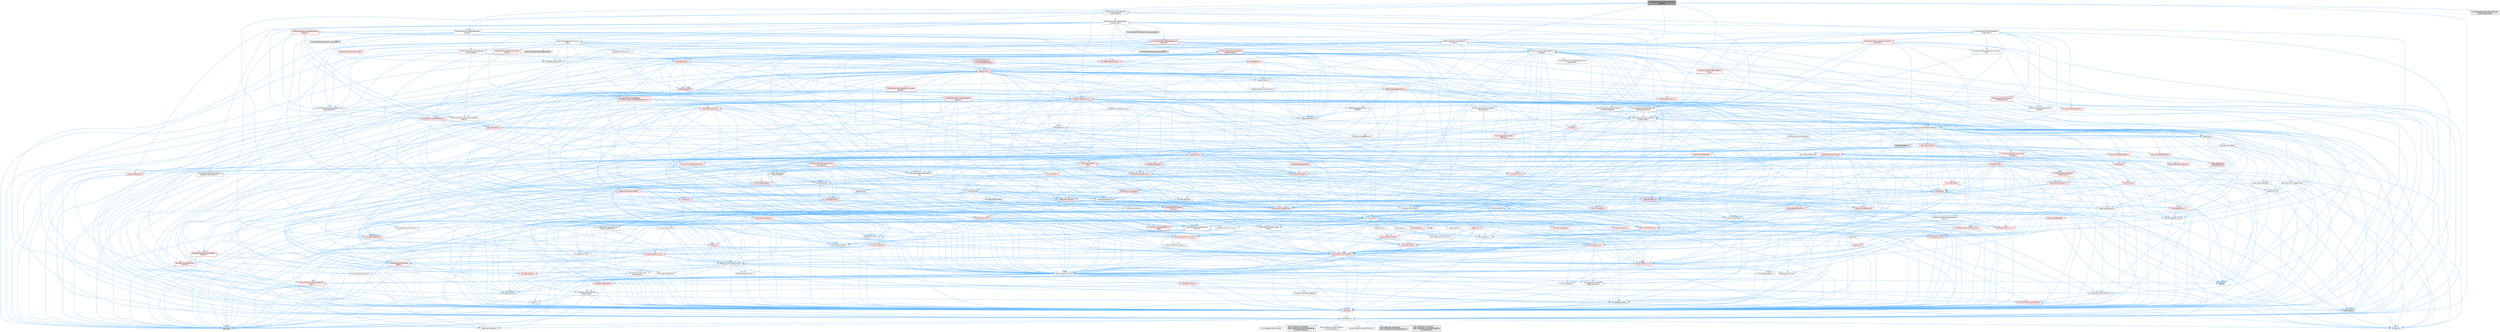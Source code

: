 digraph "MovieScenePiecewiseEnumBlenderSystem.h"
{
 // INTERACTIVE_SVG=YES
 // LATEX_PDF_SIZE
  bgcolor="transparent";
  edge [fontname=Helvetica,fontsize=10,labelfontname=Helvetica,labelfontsize=10];
  node [fontname=Helvetica,fontsize=10,shape=box,height=0.2,width=0.4];
  Node1 [id="Node000001",label="MovieScenePiecewiseEnumBlender\lSystem.h",height=0.2,width=0.4,color="gray40", fillcolor="grey60", style="filled", fontcolor="black",tooltip=" "];
  Node1 -> Node2 [id="edge1_Node000001_Node000002",color="steelblue1",style="solid",tooltip=" "];
  Node2 [id="Node000002",label="EntitySystem/MovieSceneBlender\lSystem.h",height=0.2,width=0.4,color="grey40", fillcolor="white", style="filled",URL="$d6/d7b/MovieSceneBlenderSystem_8h.html",tooltip=" "];
  Node2 -> Node3 [id="edge2_Node000002_Node000003",color="steelblue1",style="solid",tooltip=" "];
  Node3 [id="Node000003",label="Containers/BitArray.h",height=0.2,width=0.4,color="grey40", fillcolor="white", style="filled",URL="$d1/de4/BitArray_8h.html",tooltip=" "];
  Node3 -> Node4 [id="edge3_Node000003_Node000004",color="steelblue1",style="solid",tooltip=" "];
  Node4 [id="Node000004",label="Containers/ContainerAllocation\lPolicies.h",height=0.2,width=0.4,color="grey40", fillcolor="white", style="filled",URL="$d7/dff/ContainerAllocationPolicies_8h.html",tooltip=" "];
  Node4 -> Node5 [id="edge4_Node000004_Node000005",color="steelblue1",style="solid",tooltip=" "];
  Node5 [id="Node000005",label="CoreTypes.h",height=0.2,width=0.4,color="red", fillcolor="#FFF0F0", style="filled",URL="$dc/dec/CoreTypes_8h.html",tooltip=" "];
  Node5 -> Node6 [id="edge5_Node000005_Node000006",color="steelblue1",style="solid",tooltip=" "];
  Node6 [id="Node000006",label="HAL/Platform.h",height=0.2,width=0.4,color="grey40", fillcolor="white", style="filled",URL="$d9/dd0/Platform_8h.html",tooltip=" "];
  Node6 -> Node7 [id="edge6_Node000006_Node000007",color="steelblue1",style="solid",tooltip=" "];
  Node7 [id="Node000007",label="Misc/Build.h",height=0.2,width=0.4,color="grey40", fillcolor="white", style="filled",URL="$d3/dbb/Build_8h.html",tooltip=" "];
  Node6 -> Node8 [id="edge7_Node000006_Node000008",color="steelblue1",style="solid",tooltip=" "];
  Node8 [id="Node000008",label="Misc/LargeWorldCoordinates.h",height=0.2,width=0.4,color="grey40", fillcolor="white", style="filled",URL="$d2/dcb/LargeWorldCoordinates_8h.html",tooltip=" "];
  Node6 -> Node9 [id="edge8_Node000006_Node000009",color="steelblue1",style="solid",tooltip=" "];
  Node9 [id="Node000009",label="type_traits",height=0.2,width=0.4,color="grey60", fillcolor="#E0E0E0", style="filled",tooltip=" "];
  Node6 -> Node10 [id="edge9_Node000006_Node000010",color="steelblue1",style="solid",tooltip=" "];
  Node10 [id="Node000010",label="PreprocessorHelpers.h",height=0.2,width=0.4,color="grey40", fillcolor="white", style="filled",URL="$db/ddb/PreprocessorHelpers_8h.html",tooltip=" "];
  Node6 -> Node11 [id="edge10_Node000006_Node000011",color="steelblue1",style="solid",tooltip=" "];
  Node11 [id="Node000011",label="UBT_COMPILED_PLATFORM\l/UBT_COMPILED_PLATFORMPlatform\lCompilerPreSetup.h",height=0.2,width=0.4,color="grey60", fillcolor="#E0E0E0", style="filled",tooltip=" "];
  Node6 -> Node12 [id="edge11_Node000006_Node000012",color="steelblue1",style="solid",tooltip=" "];
  Node12 [id="Node000012",label="GenericPlatform/GenericPlatform\lCompilerPreSetup.h",height=0.2,width=0.4,color="grey40", fillcolor="white", style="filled",URL="$d9/dc8/GenericPlatformCompilerPreSetup_8h.html",tooltip=" "];
  Node6 -> Node13 [id="edge12_Node000006_Node000013",color="steelblue1",style="solid",tooltip=" "];
  Node13 [id="Node000013",label="GenericPlatform/GenericPlatform.h",height=0.2,width=0.4,color="grey40", fillcolor="white", style="filled",URL="$d6/d84/GenericPlatform_8h.html",tooltip=" "];
  Node6 -> Node14 [id="edge13_Node000006_Node000014",color="steelblue1",style="solid",tooltip=" "];
  Node14 [id="Node000014",label="UBT_COMPILED_PLATFORM\l/UBT_COMPILED_PLATFORMPlatform.h",height=0.2,width=0.4,color="grey60", fillcolor="#E0E0E0", style="filled",tooltip=" "];
  Node6 -> Node15 [id="edge14_Node000006_Node000015",color="steelblue1",style="solid",tooltip=" "];
  Node15 [id="Node000015",label="UBT_COMPILED_PLATFORM\l/UBT_COMPILED_PLATFORMPlatform\lCompilerSetup.h",height=0.2,width=0.4,color="grey60", fillcolor="#E0E0E0", style="filled",tooltip=" "];
  Node4 -> Node19 [id="edge15_Node000004_Node000019",color="steelblue1",style="solid",tooltip=" "];
  Node19 [id="Node000019",label="Containers/ContainerHelpers.h",height=0.2,width=0.4,color="grey40", fillcolor="white", style="filled",URL="$d7/d33/ContainerHelpers_8h.html",tooltip=" "];
  Node19 -> Node5 [id="edge16_Node000019_Node000005",color="steelblue1",style="solid",tooltip=" "];
  Node4 -> Node4 [id="edge17_Node000004_Node000004",color="steelblue1",style="solid",tooltip=" "];
  Node4 -> Node20 [id="edge18_Node000004_Node000020",color="steelblue1",style="solid",tooltip=" "];
  Node20 [id="Node000020",label="HAL/PlatformMath.h",height=0.2,width=0.4,color="red", fillcolor="#FFF0F0", style="filled",URL="$dc/d53/PlatformMath_8h.html",tooltip=" "];
  Node20 -> Node5 [id="edge19_Node000020_Node000005",color="steelblue1",style="solid",tooltip=" "];
  Node4 -> Node90 [id="edge20_Node000004_Node000090",color="steelblue1",style="solid",tooltip=" "];
  Node90 [id="Node000090",label="HAL/UnrealMemory.h",height=0.2,width=0.4,color="red", fillcolor="#FFF0F0", style="filled",URL="$d9/d96/UnrealMemory_8h.html",tooltip=" "];
  Node90 -> Node5 [id="edge21_Node000090_Node000005",color="steelblue1",style="solid",tooltip=" "];
  Node90 -> Node41 [id="edge22_Node000090_Node000041",color="steelblue1",style="solid",tooltip=" "];
  Node41 [id="Node000041",label="Templates/IsPointer.h",height=0.2,width=0.4,color="grey40", fillcolor="white", style="filled",URL="$d7/d05/IsPointer_8h.html",tooltip=" "];
  Node41 -> Node5 [id="edge23_Node000041_Node000005",color="steelblue1",style="solid",tooltip=" "];
  Node4 -> Node51 [id="edge24_Node000004_Node000051",color="steelblue1",style="solid",tooltip=" "];
  Node51 [id="Node000051",label="Math/NumericLimits.h",height=0.2,width=0.4,color="grey40", fillcolor="white", style="filled",URL="$df/d1b/NumericLimits_8h.html",tooltip=" "];
  Node51 -> Node5 [id="edge25_Node000051_Node000005",color="steelblue1",style="solid",tooltip=" "];
  Node4 -> Node42 [id="edge26_Node000004_Node000042",color="steelblue1",style="solid",tooltip=" "];
  Node42 [id="Node000042",label="Misc/AssertionMacros.h",height=0.2,width=0.4,color="grey40", fillcolor="white", style="filled",URL="$d0/dfa/AssertionMacros_8h.html",tooltip=" "];
  Node42 -> Node5 [id="edge27_Node000042_Node000005",color="steelblue1",style="solid",tooltip=" "];
  Node42 -> Node6 [id="edge28_Node000042_Node000006",color="steelblue1",style="solid",tooltip=" "];
  Node42 -> Node43 [id="edge29_Node000042_Node000043",color="steelblue1",style="solid",tooltip=" "];
  Node43 [id="Node000043",label="HAL/PlatformMisc.h",height=0.2,width=0.4,color="red", fillcolor="#FFF0F0", style="filled",URL="$d0/df5/PlatformMisc_8h.html",tooltip=" "];
  Node43 -> Node5 [id="edge30_Node000043_Node000005",color="steelblue1",style="solid",tooltip=" "];
  Node42 -> Node10 [id="edge31_Node000042_Node000010",color="steelblue1",style="solid",tooltip=" "];
  Node42 -> Node65 [id="edge32_Node000042_Node000065",color="steelblue1",style="solid",tooltip=" "];
  Node65 [id="Node000065",label="Templates/EnableIf.h",height=0.2,width=0.4,color="grey40", fillcolor="white", style="filled",URL="$d7/d60/EnableIf_8h.html",tooltip=" "];
  Node65 -> Node5 [id="edge33_Node000065_Node000005",color="steelblue1",style="solid",tooltip=" "];
  Node42 -> Node66 [id="edge34_Node000042_Node000066",color="steelblue1",style="solid",tooltip=" "];
  Node66 [id="Node000066",label="Templates/IsArrayOrRefOf\lTypeByPredicate.h",height=0.2,width=0.4,color="grey40", fillcolor="white", style="filled",URL="$d6/da1/IsArrayOrRefOfTypeByPredicate_8h.html",tooltip=" "];
  Node66 -> Node5 [id="edge35_Node000066_Node000005",color="steelblue1",style="solid",tooltip=" "];
  Node42 -> Node67 [id="edge36_Node000042_Node000067",color="steelblue1",style="solid",tooltip=" "];
  Node67 [id="Node000067",label="Templates/IsValidVariadic\lFunctionArg.h",height=0.2,width=0.4,color="grey40", fillcolor="white", style="filled",URL="$d0/dc8/IsValidVariadicFunctionArg_8h.html",tooltip=" "];
  Node67 -> Node5 [id="edge37_Node000067_Node000005",color="steelblue1",style="solid",tooltip=" "];
  Node67 -> Node68 [id="edge38_Node000067_Node000068",color="steelblue1",style="solid",tooltip=" "];
  Node68 [id="Node000068",label="IsEnum.h",height=0.2,width=0.4,color="grey40", fillcolor="white", style="filled",URL="$d4/de5/IsEnum_8h.html",tooltip=" "];
  Node67 -> Node9 [id="edge39_Node000067_Node000009",color="steelblue1",style="solid",tooltip=" "];
  Node42 -> Node69 [id="edge40_Node000042_Node000069",color="steelblue1",style="solid",tooltip=" "];
  Node69 [id="Node000069",label="Traits/IsCharEncodingCompatible\lWith.h",height=0.2,width=0.4,color="red", fillcolor="#FFF0F0", style="filled",URL="$df/dd1/IsCharEncodingCompatibleWith_8h.html",tooltip=" "];
  Node69 -> Node9 [id="edge41_Node000069_Node000009",color="steelblue1",style="solid",tooltip=" "];
  Node42 -> Node71 [id="edge42_Node000042_Node000071",color="steelblue1",style="solid",tooltip=" "];
  Node71 [id="Node000071",label="Misc/VarArgs.h",height=0.2,width=0.4,color="grey40", fillcolor="white", style="filled",URL="$d5/d6f/VarArgs_8h.html",tooltip=" "];
  Node71 -> Node5 [id="edge43_Node000071_Node000005",color="steelblue1",style="solid",tooltip=" "];
  Node42 -> Node72 [id="edge44_Node000042_Node000072",color="steelblue1",style="solid",tooltip=" "];
  Node72 [id="Node000072",label="String/FormatStringSan.h",height=0.2,width=0.4,color="red", fillcolor="#FFF0F0", style="filled",URL="$d3/d8b/FormatStringSan_8h.html",tooltip=" "];
  Node72 -> Node9 [id="edge45_Node000072_Node000009",color="steelblue1",style="solid",tooltip=" "];
  Node72 -> Node5 [id="edge46_Node000072_Node000005",color="steelblue1",style="solid",tooltip=" "];
  Node72 -> Node73 [id="edge47_Node000072_Node000073",color="steelblue1",style="solid",tooltip=" "];
  Node73 [id="Node000073",label="Templates/Requires.h",height=0.2,width=0.4,color="grey40", fillcolor="white", style="filled",URL="$dc/d96/Requires_8h.html",tooltip=" "];
  Node73 -> Node65 [id="edge48_Node000073_Node000065",color="steelblue1",style="solid",tooltip=" "];
  Node73 -> Node9 [id="edge49_Node000073_Node000009",color="steelblue1",style="solid",tooltip=" "];
  Node72 -> Node67 [id="edge50_Node000072_Node000067",color="steelblue1",style="solid",tooltip=" "];
  Node72 -> Node22 [id="edge51_Node000072_Node000022",color="steelblue1",style="solid",tooltip=" "];
  Node22 [id="Node000022",label="Containers/ContainersFwd.h",height=0.2,width=0.4,color="grey40", fillcolor="white", style="filled",URL="$d4/d0a/ContainersFwd_8h.html",tooltip=" "];
  Node22 -> Node6 [id="edge52_Node000022_Node000006",color="steelblue1",style="solid",tooltip=" "];
  Node22 -> Node5 [id="edge53_Node000022_Node000005",color="steelblue1",style="solid",tooltip=" "];
  Node22 -> Node23 [id="edge54_Node000022_Node000023",color="steelblue1",style="solid",tooltip=" "];
  Node23 [id="Node000023",label="Traits/IsContiguousContainer.h",height=0.2,width=0.4,color="red", fillcolor="#FFF0F0", style="filled",URL="$d5/d3c/IsContiguousContainer_8h.html",tooltip=" "];
  Node23 -> Node5 [id="edge55_Node000023_Node000005",color="steelblue1",style="solid",tooltip=" "];
  Node23 -> Node25 [id="edge56_Node000023_Node000025",color="steelblue1",style="solid",tooltip=" "];
  Node25 [id="Node000025",label="initializer_list",height=0.2,width=0.4,color="grey60", fillcolor="#E0E0E0", style="filled",tooltip=" "];
  Node42 -> Node78 [id="edge57_Node000042_Node000078",color="steelblue1",style="solid",tooltip=" "];
  Node78 [id="Node000078",label="atomic",height=0.2,width=0.4,color="grey60", fillcolor="#E0E0E0", style="filled",tooltip=" "];
  Node4 -> Node107 [id="edge58_Node000004_Node000107",color="steelblue1",style="solid",tooltip=" "];
  Node107 [id="Node000107",label="Templates/IsPolymorphic.h",height=0.2,width=0.4,color="grey40", fillcolor="white", style="filled",URL="$dc/d20/IsPolymorphic_8h.html",tooltip=" "];
  Node4 -> Node108 [id="edge59_Node000004_Node000108",color="steelblue1",style="solid",tooltip=" "];
  Node108 [id="Node000108",label="Templates/MemoryOps.h",height=0.2,width=0.4,color="red", fillcolor="#FFF0F0", style="filled",URL="$db/dea/MemoryOps_8h.html",tooltip=" "];
  Node108 -> Node5 [id="edge60_Node000108_Node000005",color="steelblue1",style="solid",tooltip=" "];
  Node108 -> Node90 [id="edge61_Node000108_Node000090",color="steelblue1",style="solid",tooltip=" "];
  Node108 -> Node83 [id="edge62_Node000108_Node000083",color="steelblue1",style="solid",tooltip=" "];
  Node83 [id="Node000083",label="Templates/IsTriviallyCopy\lConstructible.h",height=0.2,width=0.4,color="grey40", fillcolor="white", style="filled",URL="$d3/d78/IsTriviallyCopyConstructible_8h.html",tooltip=" "];
  Node83 -> Node5 [id="edge63_Node000083_Node000005",color="steelblue1",style="solid",tooltip=" "];
  Node83 -> Node9 [id="edge64_Node000083_Node000009",color="steelblue1",style="solid",tooltip=" "];
  Node108 -> Node73 [id="edge65_Node000108_Node000073",color="steelblue1",style="solid",tooltip=" "];
  Node108 -> Node40 [id="edge66_Node000108_Node000040",color="steelblue1",style="solid",tooltip=" "];
  Node40 [id="Node000040",label="Templates/UnrealTypeTraits.h",height=0.2,width=0.4,color="grey40", fillcolor="white", style="filled",URL="$d2/d2d/UnrealTypeTraits_8h.html",tooltip=" "];
  Node40 -> Node5 [id="edge67_Node000040_Node000005",color="steelblue1",style="solid",tooltip=" "];
  Node40 -> Node41 [id="edge68_Node000040_Node000041",color="steelblue1",style="solid",tooltip=" "];
  Node40 -> Node42 [id="edge69_Node000040_Node000042",color="steelblue1",style="solid",tooltip=" "];
  Node40 -> Node36 [id="edge70_Node000040_Node000036",color="steelblue1",style="solid",tooltip=" "];
  Node36 [id="Node000036",label="Templates/AndOrNot.h",height=0.2,width=0.4,color="grey40", fillcolor="white", style="filled",URL="$db/d0a/AndOrNot_8h.html",tooltip=" "];
  Node36 -> Node5 [id="edge71_Node000036_Node000005",color="steelblue1",style="solid",tooltip=" "];
  Node40 -> Node65 [id="edge72_Node000040_Node000065",color="steelblue1",style="solid",tooltip=" "];
  Node40 -> Node79 [id="edge73_Node000040_Node000079",color="steelblue1",style="solid",tooltip=" "];
  Node79 [id="Node000079",label="Templates/IsArithmetic.h",height=0.2,width=0.4,color="grey40", fillcolor="white", style="filled",URL="$d2/d5d/IsArithmetic_8h.html",tooltip=" "];
  Node79 -> Node5 [id="edge74_Node000079_Node000005",color="steelblue1",style="solid",tooltip=" "];
  Node40 -> Node68 [id="edge75_Node000040_Node000068",color="steelblue1",style="solid",tooltip=" "];
  Node40 -> Node80 [id="edge76_Node000040_Node000080",color="steelblue1",style="solid",tooltip=" "];
  Node80 [id="Node000080",label="Templates/Models.h",height=0.2,width=0.4,color="red", fillcolor="#FFF0F0", style="filled",URL="$d3/d0c/Models_8h.html",tooltip=" "];
  Node40 -> Node81 [id="edge77_Node000040_Node000081",color="steelblue1",style="solid",tooltip=" "];
  Node81 [id="Node000081",label="Templates/IsPODType.h",height=0.2,width=0.4,color="grey40", fillcolor="white", style="filled",URL="$d7/db1/IsPODType_8h.html",tooltip=" "];
  Node81 -> Node5 [id="edge78_Node000081_Node000005",color="steelblue1",style="solid",tooltip=" "];
  Node40 -> Node82 [id="edge79_Node000040_Node000082",color="steelblue1",style="solid",tooltip=" "];
  Node82 [id="Node000082",label="Templates/IsUECoreType.h",height=0.2,width=0.4,color="grey40", fillcolor="white", style="filled",URL="$d1/db8/IsUECoreType_8h.html",tooltip=" "];
  Node82 -> Node5 [id="edge80_Node000082_Node000005",color="steelblue1",style="solid",tooltip=" "];
  Node82 -> Node9 [id="edge81_Node000082_Node000009",color="steelblue1",style="solid",tooltip=" "];
  Node40 -> Node83 [id="edge82_Node000040_Node000083",color="steelblue1",style="solid",tooltip=" "];
  Node108 -> Node9 [id="edge83_Node000108_Node000009",color="steelblue1",style="solid",tooltip=" "];
  Node4 -> Node87 [id="edge84_Node000004_Node000087",color="steelblue1",style="solid",tooltip=" "];
  Node87 [id="Node000087",label="Templates/TypeCompatible\lBytes.h",height=0.2,width=0.4,color="red", fillcolor="#FFF0F0", style="filled",URL="$df/d0a/TypeCompatibleBytes_8h.html",tooltip=" "];
  Node87 -> Node5 [id="edge85_Node000087_Node000005",color="steelblue1",style="solid",tooltip=" "];
  Node87 -> Node9 [id="edge86_Node000087_Node000009",color="steelblue1",style="solid",tooltip=" "];
  Node4 -> Node9 [id="edge87_Node000004_Node000009",color="steelblue1",style="solid",tooltip=" "];
  Node3 -> Node5 [id="edge88_Node000003_Node000005",color="steelblue1",style="solid",tooltip=" "];
  Node3 -> Node58 [id="edge89_Node000003_Node000058",color="steelblue1",style="solid",tooltip=" "];
  Node58 [id="Node000058",label="HAL/PlatformAtomics.h",height=0.2,width=0.4,color="red", fillcolor="#FFF0F0", style="filled",URL="$d3/d36/PlatformAtomics_8h.html",tooltip=" "];
  Node58 -> Node5 [id="edge90_Node000058_Node000005",color="steelblue1",style="solid",tooltip=" "];
  Node3 -> Node90 [id="edge91_Node000003_Node000090",color="steelblue1",style="solid",tooltip=" "];
  Node3 -> Node110 [id="edge92_Node000003_Node000110",color="steelblue1",style="solid",tooltip=" "];
  Node110 [id="Node000110",label="Math/UnrealMathUtility.h",height=0.2,width=0.4,color="red", fillcolor="#FFF0F0", style="filled",URL="$db/db8/UnrealMathUtility_8h.html",tooltip=" "];
  Node110 -> Node5 [id="edge93_Node000110_Node000005",color="steelblue1",style="solid",tooltip=" "];
  Node110 -> Node42 [id="edge94_Node000110_Node000042",color="steelblue1",style="solid",tooltip=" "];
  Node110 -> Node20 [id="edge95_Node000110_Node000020",color="steelblue1",style="solid",tooltip=" "];
  Node110 -> Node73 [id="edge96_Node000110_Node000073",color="steelblue1",style="solid",tooltip=" "];
  Node3 -> Node42 [id="edge97_Node000003_Node000042",color="steelblue1",style="solid",tooltip=" "];
  Node3 -> Node53 [id="edge98_Node000003_Node000053",color="steelblue1",style="solid",tooltip=" "];
  Node53 [id="Node000053",label="Misc/EnumClassFlags.h",height=0.2,width=0.4,color="grey40", fillcolor="white", style="filled",URL="$d8/de7/EnumClassFlags_8h.html",tooltip=" "];
  Node3 -> Node111 [id="edge99_Node000003_Node000111",color="steelblue1",style="solid",tooltip=" "];
  Node111 [id="Node000111",label="Serialization/Archive.h",height=0.2,width=0.4,color="red", fillcolor="#FFF0F0", style="filled",URL="$d7/d3b/Archive_8h.html",tooltip=" "];
  Node111 -> Node5 [id="edge100_Node000111_Node000005",color="steelblue1",style="solid",tooltip=" "];
  Node111 -> Node42 [id="edge101_Node000111_Node000042",color="steelblue1",style="solid",tooltip=" "];
  Node111 -> Node7 [id="edge102_Node000111_Node000007",color="steelblue1",style="solid",tooltip=" "];
  Node111 -> Node71 [id="edge103_Node000111_Node000071",color="steelblue1",style="solid",tooltip=" "];
  Node111 -> Node65 [id="edge104_Node000111_Node000065",color="steelblue1",style="solid",tooltip=" "];
  Node111 -> Node66 [id="edge105_Node000111_Node000066",color="steelblue1",style="solid",tooltip=" "];
  Node111 -> Node67 [id="edge106_Node000111_Node000067",color="steelblue1",style="solid",tooltip=" "];
  Node111 -> Node120 [id="edge107_Node000111_Node000120",color="steelblue1",style="solid",tooltip=" "];
  Node120 [id="Node000120",label="Templates/UnrealTemplate.h",height=0.2,width=0.4,color="red", fillcolor="#FFF0F0", style="filled",URL="$d4/d24/UnrealTemplate_8h.html",tooltip=" "];
  Node120 -> Node5 [id="edge108_Node000120_Node000005",color="steelblue1",style="solid",tooltip=" "];
  Node120 -> Node41 [id="edge109_Node000120_Node000041",color="steelblue1",style="solid",tooltip=" "];
  Node120 -> Node90 [id="edge110_Node000120_Node000090",color="steelblue1",style="solid",tooltip=" "];
  Node120 -> Node40 [id="edge111_Node000120_Node000040",color="steelblue1",style="solid",tooltip=" "];
  Node120 -> Node73 [id="edge112_Node000120_Node000073",color="steelblue1",style="solid",tooltip=" "];
  Node120 -> Node87 [id="edge113_Node000120_Node000087",color="steelblue1",style="solid",tooltip=" "];
  Node120 -> Node23 [id="edge114_Node000120_Node000023",color="steelblue1",style="solid",tooltip=" "];
  Node120 -> Node9 [id="edge115_Node000120_Node000009",color="steelblue1",style="solid",tooltip=" "];
  Node111 -> Node69 [id="edge116_Node000111_Node000069",color="steelblue1",style="solid",tooltip=" "];
  Node3 -> Node124 [id="edge117_Node000003_Node000124",color="steelblue1",style="solid",tooltip=" "];
  Node124 [id="Node000124",label="Serialization/MemoryImage\lWriter.h",height=0.2,width=0.4,color="grey40", fillcolor="white", style="filled",URL="$d0/d08/MemoryImageWriter_8h.html",tooltip=" "];
  Node124 -> Node5 [id="edge118_Node000124_Node000005",color="steelblue1",style="solid",tooltip=" "];
  Node124 -> Node125 [id="edge119_Node000124_Node000125",color="steelblue1",style="solid",tooltip=" "];
  Node125 [id="Node000125",label="Serialization/MemoryLayout.h",height=0.2,width=0.4,color="red", fillcolor="#FFF0F0", style="filled",URL="$d7/d66/MemoryLayout_8h.html",tooltip=" "];
  Node125 -> Node45 [id="edge120_Node000125_Node000045",color="steelblue1",style="solid",tooltip=" "];
  Node45 [id="Node000045",label="Containers/StringFwd.h",height=0.2,width=0.4,color="grey40", fillcolor="white", style="filled",URL="$df/d37/StringFwd_8h.html",tooltip=" "];
  Node45 -> Node5 [id="edge121_Node000045_Node000005",color="steelblue1",style="solid",tooltip=" "];
  Node45 -> Node46 [id="edge122_Node000045_Node000046",color="steelblue1",style="solid",tooltip=" "];
  Node46 [id="Node000046",label="Traits/ElementType.h",height=0.2,width=0.4,color="grey40", fillcolor="white", style="filled",URL="$d5/d4f/ElementType_8h.html",tooltip=" "];
  Node46 -> Node6 [id="edge123_Node000046_Node000006",color="steelblue1",style="solid",tooltip=" "];
  Node46 -> Node25 [id="edge124_Node000046_Node000025",color="steelblue1",style="solid",tooltip=" "];
  Node46 -> Node9 [id="edge125_Node000046_Node000009",color="steelblue1",style="solid",tooltip=" "];
  Node45 -> Node23 [id="edge126_Node000045_Node000023",color="steelblue1",style="solid",tooltip=" "];
  Node125 -> Node90 [id="edge127_Node000125_Node000090",color="steelblue1",style="solid",tooltip=" "];
  Node125 -> Node65 [id="edge128_Node000125_Node000065",color="steelblue1",style="solid",tooltip=" "];
  Node125 -> Node107 [id="edge129_Node000125_Node000107",color="steelblue1",style="solid",tooltip=" "];
  Node125 -> Node80 [id="edge130_Node000125_Node000080",color="steelblue1",style="solid",tooltip=" "];
  Node125 -> Node120 [id="edge131_Node000125_Node000120",color="steelblue1",style="solid",tooltip=" "];
  Node3 -> Node125 [id="edge132_Node000003_Node000125",color="steelblue1",style="solid",tooltip=" "];
  Node3 -> Node65 [id="edge133_Node000003_Node000065",color="steelblue1",style="solid",tooltip=" "];
  Node3 -> Node138 [id="edge134_Node000003_Node000138",color="steelblue1",style="solid",tooltip=" "];
  Node138 [id="Node000138",label="Templates/Invoke.h",height=0.2,width=0.4,color="red", fillcolor="#FFF0F0", style="filled",URL="$d7/deb/Invoke_8h.html",tooltip=" "];
  Node138 -> Node5 [id="edge135_Node000138_Node000005",color="steelblue1",style="solid",tooltip=" "];
  Node138 -> Node120 [id="edge136_Node000138_Node000120",color="steelblue1",style="solid",tooltip=" "];
  Node138 -> Node9 [id="edge137_Node000138_Node000009",color="steelblue1",style="solid",tooltip=" "];
  Node3 -> Node120 [id="edge138_Node000003_Node000120",color="steelblue1",style="solid",tooltip=" "];
  Node3 -> Node40 [id="edge139_Node000003_Node000040",color="steelblue1",style="solid",tooltip=" "];
  Node2 -> Node140 [id="edge140_Node000002_Node000140",color="steelblue1",style="solid",tooltip=" "];
  Node140 [id="Node000140",label="EntitySystem/MovieSceneBlender\lSystemTypes.h",height=0.2,width=0.4,color="grey40", fillcolor="white", style="filled",URL="$d2/d8b/MovieSceneBlenderSystemTypes_8h.html",tooltip=" "];
  Node140 -> Node141 [id="edge141_Node000140_Node000141",color="steelblue1",style="solid",tooltip=" "];
  Node141 [id="Node000141",label="CoreMinimal.h",height=0.2,width=0.4,color="red", fillcolor="#FFF0F0", style="filled",URL="$d7/d67/CoreMinimal_8h.html",tooltip=" "];
  Node141 -> Node5 [id="edge142_Node000141_Node000005",color="steelblue1",style="solid",tooltip=" "];
  Node141 -> Node22 [id="edge143_Node000141_Node000022",color="steelblue1",style="solid",tooltip=" "];
  Node141 -> Node71 [id="edge144_Node000141_Node000071",color="steelblue1",style="solid",tooltip=" "];
  Node141 -> Node97 [id="edge145_Node000141_Node000097",color="steelblue1",style="solid",tooltip=" "];
  Node97 [id="Node000097",label="Logging/LogVerbosity.h",height=0.2,width=0.4,color="grey40", fillcolor="white", style="filled",URL="$d2/d8f/LogVerbosity_8h.html",tooltip=" "];
  Node97 -> Node5 [id="edge146_Node000097_Node000005",color="steelblue1",style="solid",tooltip=" "];
  Node141 -> Node26 [id="edge147_Node000141_Node000026",color="steelblue1",style="solid",tooltip=" "];
  Node26 [id="Node000026",label="HAL/PlatformCrt.h",height=0.2,width=0.4,color="red", fillcolor="#FFF0F0", style="filled",URL="$d8/d75/PlatformCrt_8h.html",tooltip=" "];
  Node141 -> Node43 [id="edge148_Node000141_Node000043",color="steelblue1",style="solid",tooltip=" "];
  Node141 -> Node42 [id="edge149_Node000141_Node000042",color="steelblue1",style="solid",tooltip=" "];
  Node141 -> Node41 [id="edge150_Node000141_Node000041",color="steelblue1",style="solid",tooltip=" "];
  Node141 -> Node58 [id="edge151_Node000141_Node000058",color="steelblue1",style="solid",tooltip=" "];
  Node141 -> Node90 [id="edge152_Node000141_Node000090",color="steelblue1",style="solid",tooltip=" "];
  Node141 -> Node79 [id="edge153_Node000141_Node000079",color="steelblue1",style="solid",tooltip=" "];
  Node141 -> Node36 [id="edge154_Node000141_Node000036",color="steelblue1",style="solid",tooltip=" "];
  Node141 -> Node81 [id="edge155_Node000141_Node000081",color="steelblue1",style="solid",tooltip=" "];
  Node141 -> Node82 [id="edge156_Node000141_Node000082",color="steelblue1",style="solid",tooltip=" "];
  Node141 -> Node83 [id="edge157_Node000141_Node000083",color="steelblue1",style="solid",tooltip=" "];
  Node141 -> Node40 [id="edge158_Node000141_Node000040",color="steelblue1",style="solid",tooltip=" "];
  Node141 -> Node65 [id="edge159_Node000141_Node000065",color="steelblue1",style="solid",tooltip=" "];
  Node141 -> Node87 [id="edge160_Node000141_Node000087",color="steelblue1",style="solid",tooltip=" "];
  Node141 -> Node23 [id="edge161_Node000141_Node000023",color="steelblue1",style="solid",tooltip=" "];
  Node141 -> Node120 [id="edge162_Node000141_Node000120",color="steelblue1",style="solid",tooltip=" "];
  Node141 -> Node51 [id="edge163_Node000141_Node000051",color="steelblue1",style="solid",tooltip=" "];
  Node141 -> Node20 [id="edge164_Node000141_Node000020",color="steelblue1",style="solid",tooltip=" "];
  Node141 -> Node108 [id="edge165_Node000141_Node000108",color="steelblue1",style="solid",tooltip=" "];
  Node141 -> Node4 [id="edge166_Node000141_Node000004",color="steelblue1",style="solid",tooltip=" "];
  Node141 -> Node111 [id="edge167_Node000141_Node000111",color="steelblue1",style="solid",tooltip=" "];
  Node141 -> Node144 [id="edge168_Node000141_Node000144",color="steelblue1",style="solid",tooltip=" "];
  Node144 [id="Node000144",label="Templates/Less.h",height=0.2,width=0.4,color="grey40", fillcolor="white", style="filled",URL="$de/dc8/Less_8h.html",tooltip=" "];
  Node144 -> Node5 [id="edge169_Node000144_Node000005",color="steelblue1",style="solid",tooltip=" "];
  Node144 -> Node120 [id="edge170_Node000144_Node000120",color="steelblue1",style="solid",tooltip=" "];
  Node141 -> Node145 [id="edge171_Node000141_Node000145",color="steelblue1",style="solid",tooltip=" "];
  Node145 [id="Node000145",label="Templates/Sorting.h",height=0.2,width=0.4,color="red", fillcolor="#FFF0F0", style="filled",URL="$d3/d9e/Sorting_8h.html",tooltip=" "];
  Node145 -> Node5 [id="edge172_Node000145_Node000005",color="steelblue1",style="solid",tooltip=" "];
  Node145 -> Node20 [id="edge173_Node000145_Node000020",color="steelblue1",style="solid",tooltip=" "];
  Node145 -> Node144 [id="edge174_Node000145_Node000144",color="steelblue1",style="solid",tooltip=" "];
  Node141 -> Node130 [id="edge175_Node000141_Node000130",color="steelblue1",style="solid",tooltip=" "];
  Node130 [id="Node000130",label="Misc/Crc.h",height=0.2,width=0.4,color="red", fillcolor="#FFF0F0", style="filled",URL="$d4/dd2/Crc_8h.html",tooltip=" "];
  Node130 -> Node5 [id="edge176_Node000130_Node000005",color="steelblue1",style="solid",tooltip=" "];
  Node130 -> Node42 [id="edge177_Node000130_Node000042",color="steelblue1",style="solid",tooltip=" "];
  Node130 -> Node40 [id="edge178_Node000130_Node000040",color="steelblue1",style="solid",tooltip=" "];
  Node141 -> Node110 [id="edge179_Node000141_Node000110",color="steelblue1",style="solid",tooltip=" "];
  Node141 -> Node157 [id="edge180_Node000141_Node000157",color="steelblue1",style="solid",tooltip=" "];
  Node157 [id="Node000157",label="Containers/UnrealString.h",height=0.2,width=0.4,color="red", fillcolor="#FFF0F0", style="filled",URL="$d5/dba/UnrealString_8h.html",tooltip=" "];
  Node141 -> Node161 [id="edge181_Node000141_Node000161",color="steelblue1",style="solid",tooltip=" "];
  Node161 [id="Node000161",label="Containers/Array.h",height=0.2,width=0.4,color="grey40", fillcolor="white", style="filled",URL="$df/dd0/Array_8h.html",tooltip=" "];
  Node161 -> Node5 [id="edge182_Node000161_Node000005",color="steelblue1",style="solid",tooltip=" "];
  Node161 -> Node42 [id="edge183_Node000161_Node000042",color="steelblue1",style="solid",tooltip=" "];
  Node161 -> Node162 [id="edge184_Node000161_Node000162",color="steelblue1",style="solid",tooltip=" "];
  Node162 [id="Node000162",label="Misc/IntrusiveUnsetOptional\lState.h",height=0.2,width=0.4,color="red", fillcolor="#FFF0F0", style="filled",URL="$d2/d0a/IntrusiveUnsetOptionalState_8h.html",tooltip=" "];
  Node161 -> Node164 [id="edge185_Node000161_Node000164",color="steelblue1",style="solid",tooltip=" "];
  Node164 [id="Node000164",label="Misc/ReverseIterate.h",height=0.2,width=0.4,color="red", fillcolor="#FFF0F0", style="filled",URL="$db/de3/ReverseIterate_8h.html",tooltip=" "];
  Node164 -> Node6 [id="edge186_Node000164_Node000006",color="steelblue1",style="solid",tooltip=" "];
  Node161 -> Node90 [id="edge187_Node000161_Node000090",color="steelblue1",style="solid",tooltip=" "];
  Node161 -> Node40 [id="edge188_Node000161_Node000040",color="steelblue1",style="solid",tooltip=" "];
  Node161 -> Node120 [id="edge189_Node000161_Node000120",color="steelblue1",style="solid",tooltip=" "];
  Node161 -> Node166 [id="edge190_Node000161_Node000166",color="steelblue1",style="solid",tooltip=" "];
  Node166 [id="Node000166",label="Containers/AllowShrinking.h",height=0.2,width=0.4,color="grey40", fillcolor="white", style="filled",URL="$d7/d1a/AllowShrinking_8h.html",tooltip=" "];
  Node166 -> Node5 [id="edge191_Node000166_Node000005",color="steelblue1",style="solid",tooltip=" "];
  Node161 -> Node4 [id="edge192_Node000161_Node000004",color="steelblue1",style="solid",tooltip=" "];
  Node161 -> Node167 [id="edge193_Node000161_Node000167",color="steelblue1",style="solid",tooltip=" "];
  Node167 [id="Node000167",label="Containers/ContainerElement\lTypeCompatibility.h",height=0.2,width=0.4,color="grey40", fillcolor="white", style="filled",URL="$df/ddf/ContainerElementTypeCompatibility_8h.html",tooltip=" "];
  Node167 -> Node5 [id="edge194_Node000167_Node000005",color="steelblue1",style="solid",tooltip=" "];
  Node167 -> Node40 [id="edge195_Node000167_Node000040",color="steelblue1",style="solid",tooltip=" "];
  Node161 -> Node111 [id="edge196_Node000161_Node000111",color="steelblue1",style="solid",tooltip=" "];
  Node161 -> Node124 [id="edge197_Node000161_Node000124",color="steelblue1",style="solid",tooltip=" "];
  Node161 -> Node168 [id="edge198_Node000161_Node000168",color="steelblue1",style="solid",tooltip=" "];
  Node168 [id="Node000168",label="Algo/Heapify.h",height=0.2,width=0.4,color="grey40", fillcolor="white", style="filled",URL="$d0/d2a/Heapify_8h.html",tooltip=" "];
  Node168 -> Node150 [id="edge199_Node000168_Node000150",color="steelblue1",style="solid",tooltip=" "];
  Node150 [id="Node000150",label="Algo/Impl/BinaryHeap.h",height=0.2,width=0.4,color="red", fillcolor="#FFF0F0", style="filled",URL="$d7/da3/Algo_2Impl_2BinaryHeap_8h.html",tooltip=" "];
  Node150 -> Node138 [id="edge200_Node000150_Node000138",color="steelblue1",style="solid",tooltip=" "];
  Node150 -> Node9 [id="edge201_Node000150_Node000009",color="steelblue1",style="solid",tooltip=" "];
  Node168 -> Node147 [id="edge202_Node000168_Node000147",color="steelblue1",style="solid",tooltip=" "];
  Node147 [id="Node000147",label="Templates/IdentityFunctor.h",height=0.2,width=0.4,color="grey40", fillcolor="white", style="filled",URL="$d7/d2e/IdentityFunctor_8h.html",tooltip=" "];
  Node147 -> Node6 [id="edge203_Node000147_Node000006",color="steelblue1",style="solid",tooltip=" "];
  Node168 -> Node138 [id="edge204_Node000168_Node000138",color="steelblue1",style="solid",tooltip=" "];
  Node168 -> Node144 [id="edge205_Node000168_Node000144",color="steelblue1",style="solid",tooltip=" "];
  Node168 -> Node120 [id="edge206_Node000168_Node000120",color="steelblue1",style="solid",tooltip=" "];
  Node161 -> Node169 [id="edge207_Node000161_Node000169",color="steelblue1",style="solid",tooltip=" "];
  Node169 [id="Node000169",label="Algo/HeapSort.h",height=0.2,width=0.4,color="grey40", fillcolor="white", style="filled",URL="$d3/d92/HeapSort_8h.html",tooltip=" "];
  Node169 -> Node150 [id="edge208_Node000169_Node000150",color="steelblue1",style="solid",tooltip=" "];
  Node169 -> Node147 [id="edge209_Node000169_Node000147",color="steelblue1",style="solid",tooltip=" "];
  Node169 -> Node144 [id="edge210_Node000169_Node000144",color="steelblue1",style="solid",tooltip=" "];
  Node169 -> Node120 [id="edge211_Node000169_Node000120",color="steelblue1",style="solid",tooltip=" "];
  Node161 -> Node170 [id="edge212_Node000161_Node000170",color="steelblue1",style="solid",tooltip=" "];
  Node170 [id="Node000170",label="Algo/IsHeap.h",height=0.2,width=0.4,color="grey40", fillcolor="white", style="filled",URL="$de/d32/IsHeap_8h.html",tooltip=" "];
  Node170 -> Node150 [id="edge213_Node000170_Node000150",color="steelblue1",style="solid",tooltip=" "];
  Node170 -> Node147 [id="edge214_Node000170_Node000147",color="steelblue1",style="solid",tooltip=" "];
  Node170 -> Node138 [id="edge215_Node000170_Node000138",color="steelblue1",style="solid",tooltip=" "];
  Node170 -> Node144 [id="edge216_Node000170_Node000144",color="steelblue1",style="solid",tooltip=" "];
  Node170 -> Node120 [id="edge217_Node000170_Node000120",color="steelblue1",style="solid",tooltip=" "];
  Node161 -> Node150 [id="edge218_Node000161_Node000150",color="steelblue1",style="solid",tooltip=" "];
  Node161 -> Node171 [id="edge219_Node000161_Node000171",color="steelblue1",style="solid",tooltip=" "];
  Node171 [id="Node000171",label="Algo/StableSort.h",height=0.2,width=0.4,color="red", fillcolor="#FFF0F0", style="filled",URL="$d7/d3c/StableSort_8h.html",tooltip=" "];
  Node171 -> Node147 [id="edge220_Node000171_Node000147",color="steelblue1",style="solid",tooltip=" "];
  Node171 -> Node138 [id="edge221_Node000171_Node000138",color="steelblue1",style="solid",tooltip=" "];
  Node171 -> Node144 [id="edge222_Node000171_Node000144",color="steelblue1",style="solid",tooltip=" "];
  Node171 -> Node120 [id="edge223_Node000171_Node000120",color="steelblue1",style="solid",tooltip=" "];
  Node161 -> Node173 [id="edge224_Node000161_Node000173",color="steelblue1",style="solid",tooltip=" "];
  Node173 [id="Node000173",label="Concepts/GetTypeHashable.h",height=0.2,width=0.4,color="grey40", fillcolor="white", style="filled",URL="$d3/da2/GetTypeHashable_8h.html",tooltip=" "];
  Node173 -> Node5 [id="edge225_Node000173_Node000005",color="steelblue1",style="solid",tooltip=" "];
  Node173 -> Node129 [id="edge226_Node000173_Node000129",color="steelblue1",style="solid",tooltip=" "];
  Node129 [id="Node000129",label="Templates/TypeHash.h",height=0.2,width=0.4,color="red", fillcolor="#FFF0F0", style="filled",URL="$d1/d62/TypeHash_8h.html",tooltip=" "];
  Node129 -> Node5 [id="edge227_Node000129_Node000005",color="steelblue1",style="solid",tooltip=" "];
  Node129 -> Node73 [id="edge228_Node000129_Node000073",color="steelblue1",style="solid",tooltip=" "];
  Node129 -> Node130 [id="edge229_Node000129_Node000130",color="steelblue1",style="solid",tooltip=" "];
  Node129 -> Node9 [id="edge230_Node000129_Node000009",color="steelblue1",style="solid",tooltip=" "];
  Node161 -> Node147 [id="edge231_Node000161_Node000147",color="steelblue1",style="solid",tooltip=" "];
  Node161 -> Node138 [id="edge232_Node000161_Node000138",color="steelblue1",style="solid",tooltip=" "];
  Node161 -> Node144 [id="edge233_Node000161_Node000144",color="steelblue1",style="solid",tooltip=" "];
  Node161 -> Node174 [id="edge234_Node000161_Node000174",color="steelblue1",style="solid",tooltip=" "];
  Node174 [id="Node000174",label="Templates/LosesQualifiers\lFromTo.h",height=0.2,width=0.4,color="red", fillcolor="#FFF0F0", style="filled",URL="$d2/db3/LosesQualifiersFromTo_8h.html",tooltip=" "];
  Node174 -> Node9 [id="edge235_Node000174_Node000009",color="steelblue1",style="solid",tooltip=" "];
  Node161 -> Node73 [id="edge236_Node000161_Node000073",color="steelblue1",style="solid",tooltip=" "];
  Node161 -> Node145 [id="edge237_Node000161_Node000145",color="steelblue1",style="solid",tooltip=" "];
  Node161 -> Node175 [id="edge238_Node000161_Node000175",color="steelblue1",style="solid",tooltip=" "];
  Node175 [id="Node000175",label="Templates/AlignmentTemplates.h",height=0.2,width=0.4,color="red", fillcolor="#FFF0F0", style="filled",URL="$dd/d32/AlignmentTemplates_8h.html",tooltip=" "];
  Node175 -> Node5 [id="edge239_Node000175_Node000005",color="steelblue1",style="solid",tooltip=" "];
  Node175 -> Node41 [id="edge240_Node000175_Node000041",color="steelblue1",style="solid",tooltip=" "];
  Node161 -> Node46 [id="edge241_Node000161_Node000046",color="steelblue1",style="solid",tooltip=" "];
  Node161 -> Node88 [id="edge242_Node000161_Node000088",color="steelblue1",style="solid",tooltip=" "];
  Node88 [id="Node000088",label="limits",height=0.2,width=0.4,color="grey60", fillcolor="#E0E0E0", style="filled",tooltip=" "];
  Node161 -> Node9 [id="edge243_Node000161_Node000009",color="steelblue1",style="solid",tooltip=" "];
  Node141 -> Node181 [id="edge244_Node000141_Node000181",color="steelblue1",style="solid",tooltip=" "];
  Node181 [id="Node000181",label="UObject/UnrealNames.h",height=0.2,width=0.4,color="red", fillcolor="#FFF0F0", style="filled",URL="$d8/db1/UnrealNames_8h.html",tooltip=" "];
  Node181 -> Node5 [id="edge245_Node000181_Node000005",color="steelblue1",style="solid",tooltip=" "];
  Node141 -> Node183 [id="edge246_Node000141_Node000183",color="steelblue1",style="solid",tooltip=" "];
  Node183 [id="Node000183",label="UObject/NameTypes.h",height=0.2,width=0.4,color="red", fillcolor="#FFF0F0", style="filled",URL="$d6/d35/NameTypes_8h.html",tooltip=" "];
  Node183 -> Node5 [id="edge247_Node000183_Node000005",color="steelblue1",style="solid",tooltip=" "];
  Node183 -> Node42 [id="edge248_Node000183_Node000042",color="steelblue1",style="solid",tooltip=" "];
  Node183 -> Node90 [id="edge249_Node000183_Node000090",color="steelblue1",style="solid",tooltip=" "];
  Node183 -> Node40 [id="edge250_Node000183_Node000040",color="steelblue1",style="solid",tooltip=" "];
  Node183 -> Node120 [id="edge251_Node000183_Node000120",color="steelblue1",style="solid",tooltip=" "];
  Node183 -> Node157 [id="edge252_Node000183_Node000157",color="steelblue1",style="solid",tooltip=" "];
  Node183 -> Node184 [id="edge253_Node000183_Node000184",color="steelblue1",style="solid",tooltip=" "];
  Node184 [id="Node000184",label="HAL/CriticalSection.h",height=0.2,width=0.4,color="red", fillcolor="#FFF0F0", style="filled",URL="$d6/d90/CriticalSection_8h.html",tooltip=" "];
  Node183 -> Node45 [id="edge254_Node000183_Node000045",color="steelblue1",style="solid",tooltip=" "];
  Node183 -> Node181 [id="edge255_Node000183_Node000181",color="steelblue1",style="solid",tooltip=" "];
  Node183 -> Node98 [id="edge256_Node000183_Node000098",color="steelblue1",style="solid",tooltip=" "];
  Node98 [id="Node000098",label="Templates/Atomic.h",height=0.2,width=0.4,color="red", fillcolor="#FFF0F0", style="filled",URL="$d3/d91/Atomic_8h.html",tooltip=" "];
  Node98 -> Node99 [id="edge257_Node000098_Node000099",color="steelblue1",style="solid",tooltip=" "];
  Node99 [id="Node000099",label="HAL/ThreadSafeCounter.h",height=0.2,width=0.4,color="grey40", fillcolor="white", style="filled",URL="$dc/dc9/ThreadSafeCounter_8h.html",tooltip=" "];
  Node99 -> Node5 [id="edge258_Node000099_Node000005",color="steelblue1",style="solid",tooltip=" "];
  Node99 -> Node58 [id="edge259_Node000099_Node000058",color="steelblue1",style="solid",tooltip=" "];
  Node98 -> Node78 [id="edge260_Node000098_Node000078",color="steelblue1",style="solid",tooltip=" "];
  Node183 -> Node125 [id="edge261_Node000183_Node000125",color="steelblue1",style="solid",tooltip=" "];
  Node183 -> Node162 [id="edge262_Node000183_Node000162",color="steelblue1",style="solid",tooltip=" "];
  Node141 -> Node175 [id="edge263_Node000141_Node000175",color="steelblue1",style="solid",tooltip=" "];
  Node141 -> Node194 [id="edge264_Node000141_Node000194",color="steelblue1",style="solid",tooltip=" "];
  Node194 [id="Node000194",label="Misc/StructBuilder.h",height=0.2,width=0.4,color="grey40", fillcolor="white", style="filled",URL="$d9/db3/StructBuilder_8h.html",tooltip=" "];
  Node194 -> Node5 [id="edge265_Node000194_Node000005",color="steelblue1",style="solid",tooltip=" "];
  Node194 -> Node110 [id="edge266_Node000194_Node000110",color="steelblue1",style="solid",tooltip=" "];
  Node194 -> Node175 [id="edge267_Node000194_Node000175",color="steelblue1",style="solid",tooltip=" "];
  Node141 -> Node195 [id="edge268_Node000141_Node000195",color="steelblue1",style="solid",tooltip=" "];
  Node195 [id="Node000195",label="Templates/PointerIsConvertible\lFromTo.h",height=0.2,width=0.4,color="red", fillcolor="#FFF0F0", style="filled",URL="$d6/d65/PointerIsConvertibleFromTo_8h.html",tooltip=" "];
  Node195 -> Node5 [id="edge269_Node000195_Node000005",color="steelblue1",style="solid",tooltip=" "];
  Node195 -> Node174 [id="edge270_Node000195_Node000174",color="steelblue1",style="solid",tooltip=" "];
  Node195 -> Node9 [id="edge271_Node000195_Node000009",color="steelblue1",style="solid",tooltip=" "];
  Node141 -> Node138 [id="edge272_Node000141_Node000138",color="steelblue1",style="solid",tooltip=" "];
  Node141 -> Node192 [id="edge273_Node000141_Node000192",color="steelblue1",style="solid",tooltip=" "];
  Node192 [id="Node000192",label="Templates/Function.h",height=0.2,width=0.4,color="red", fillcolor="#FFF0F0", style="filled",URL="$df/df5/Function_8h.html",tooltip=" "];
  Node192 -> Node5 [id="edge274_Node000192_Node000005",color="steelblue1",style="solid",tooltip=" "];
  Node192 -> Node42 [id="edge275_Node000192_Node000042",color="steelblue1",style="solid",tooltip=" "];
  Node192 -> Node162 [id="edge276_Node000192_Node000162",color="steelblue1",style="solid",tooltip=" "];
  Node192 -> Node90 [id="edge277_Node000192_Node000090",color="steelblue1",style="solid",tooltip=" "];
  Node192 -> Node40 [id="edge278_Node000192_Node000040",color="steelblue1",style="solid",tooltip=" "];
  Node192 -> Node138 [id="edge279_Node000192_Node000138",color="steelblue1",style="solid",tooltip=" "];
  Node192 -> Node120 [id="edge280_Node000192_Node000120",color="steelblue1",style="solid",tooltip=" "];
  Node192 -> Node73 [id="edge281_Node000192_Node000073",color="steelblue1",style="solid",tooltip=" "];
  Node192 -> Node110 [id="edge282_Node000192_Node000110",color="steelblue1",style="solid",tooltip=" "];
  Node192 -> Node9 [id="edge283_Node000192_Node000009",color="steelblue1",style="solid",tooltip=" "];
  Node141 -> Node129 [id="edge284_Node000141_Node000129",color="steelblue1",style="solid",tooltip=" "];
  Node141 -> Node196 [id="edge285_Node000141_Node000196",color="steelblue1",style="solid",tooltip=" "];
  Node196 [id="Node000196",label="Containers/ScriptArray.h",height=0.2,width=0.4,color="grey40", fillcolor="white", style="filled",URL="$dc/daf/ScriptArray_8h.html",tooltip=" "];
  Node196 -> Node5 [id="edge286_Node000196_Node000005",color="steelblue1",style="solid",tooltip=" "];
  Node196 -> Node42 [id="edge287_Node000196_Node000042",color="steelblue1",style="solid",tooltip=" "];
  Node196 -> Node90 [id="edge288_Node000196_Node000090",color="steelblue1",style="solid",tooltip=" "];
  Node196 -> Node166 [id="edge289_Node000196_Node000166",color="steelblue1",style="solid",tooltip=" "];
  Node196 -> Node4 [id="edge290_Node000196_Node000004",color="steelblue1",style="solid",tooltip=" "];
  Node196 -> Node161 [id="edge291_Node000196_Node000161",color="steelblue1",style="solid",tooltip=" "];
  Node196 -> Node25 [id="edge292_Node000196_Node000025",color="steelblue1",style="solid",tooltip=" "];
  Node141 -> Node3 [id="edge293_Node000141_Node000003",color="steelblue1",style="solid",tooltip=" "];
  Node141 -> Node197 [id="edge294_Node000141_Node000197",color="steelblue1",style="solid",tooltip=" "];
  Node197 [id="Node000197",label="Containers/SparseArray.h",height=0.2,width=0.4,color="grey40", fillcolor="white", style="filled",URL="$d5/dbf/SparseArray_8h.html",tooltip=" "];
  Node197 -> Node5 [id="edge295_Node000197_Node000005",color="steelblue1",style="solid",tooltip=" "];
  Node197 -> Node42 [id="edge296_Node000197_Node000042",color="steelblue1",style="solid",tooltip=" "];
  Node197 -> Node90 [id="edge297_Node000197_Node000090",color="steelblue1",style="solid",tooltip=" "];
  Node197 -> Node40 [id="edge298_Node000197_Node000040",color="steelblue1",style="solid",tooltip=" "];
  Node197 -> Node120 [id="edge299_Node000197_Node000120",color="steelblue1",style="solid",tooltip=" "];
  Node197 -> Node4 [id="edge300_Node000197_Node000004",color="steelblue1",style="solid",tooltip=" "];
  Node197 -> Node144 [id="edge301_Node000197_Node000144",color="steelblue1",style="solid",tooltip=" "];
  Node197 -> Node161 [id="edge302_Node000197_Node000161",color="steelblue1",style="solid",tooltip=" "];
  Node197 -> Node110 [id="edge303_Node000197_Node000110",color="steelblue1",style="solid",tooltip=" "];
  Node197 -> Node196 [id="edge304_Node000197_Node000196",color="steelblue1",style="solid",tooltip=" "];
  Node197 -> Node3 [id="edge305_Node000197_Node000003",color="steelblue1",style="solid",tooltip=" "];
  Node197 -> Node198 [id="edge306_Node000197_Node000198",color="steelblue1",style="solid",tooltip=" "];
  Node198 [id="Node000198",label="Serialization/Structured\lArchive.h",height=0.2,width=0.4,color="red", fillcolor="#FFF0F0", style="filled",URL="$d9/d1e/StructuredArchive_8h.html",tooltip=" "];
  Node198 -> Node161 [id="edge307_Node000198_Node000161",color="steelblue1",style="solid",tooltip=" "];
  Node198 -> Node4 [id="edge308_Node000198_Node000004",color="steelblue1",style="solid",tooltip=" "];
  Node198 -> Node5 [id="edge309_Node000198_Node000005",color="steelblue1",style="solid",tooltip=" "];
  Node198 -> Node7 [id="edge310_Node000198_Node000007",color="steelblue1",style="solid",tooltip=" "];
  Node198 -> Node111 [id="edge311_Node000198_Node000111",color="steelblue1",style="solid",tooltip=" "];
  Node197 -> Node124 [id="edge312_Node000197_Node000124",color="steelblue1",style="solid",tooltip=" "];
  Node197 -> Node157 [id="edge313_Node000197_Node000157",color="steelblue1",style="solid",tooltip=" "];
  Node197 -> Node162 [id="edge314_Node000197_Node000162",color="steelblue1",style="solid",tooltip=" "];
  Node141 -> Node213 [id="edge315_Node000141_Node000213",color="steelblue1",style="solid",tooltip=" "];
  Node213 [id="Node000213",label="Containers/Set.h",height=0.2,width=0.4,color="grey40", fillcolor="white", style="filled",URL="$d4/d45/Set_8h.html",tooltip=" "];
  Node213 -> Node4 [id="edge316_Node000213_Node000004",color="steelblue1",style="solid",tooltip=" "];
  Node213 -> Node167 [id="edge317_Node000213_Node000167",color="steelblue1",style="solid",tooltip=" "];
  Node213 -> Node214 [id="edge318_Node000213_Node000214",color="steelblue1",style="solid",tooltip=" "];
  Node214 [id="Node000214",label="Containers/SetUtilities.h",height=0.2,width=0.4,color="grey40", fillcolor="white", style="filled",URL="$dc/de5/SetUtilities_8h.html",tooltip=" "];
  Node214 -> Node5 [id="edge319_Node000214_Node000005",color="steelblue1",style="solid",tooltip=" "];
  Node214 -> Node125 [id="edge320_Node000214_Node000125",color="steelblue1",style="solid",tooltip=" "];
  Node214 -> Node108 [id="edge321_Node000214_Node000108",color="steelblue1",style="solid",tooltip=" "];
  Node214 -> Node40 [id="edge322_Node000214_Node000040",color="steelblue1",style="solid",tooltip=" "];
  Node213 -> Node197 [id="edge323_Node000213_Node000197",color="steelblue1",style="solid",tooltip=" "];
  Node213 -> Node22 [id="edge324_Node000213_Node000022",color="steelblue1",style="solid",tooltip=" "];
  Node213 -> Node110 [id="edge325_Node000213_Node000110",color="steelblue1",style="solid",tooltip=" "];
  Node213 -> Node42 [id="edge326_Node000213_Node000042",color="steelblue1",style="solid",tooltip=" "];
  Node213 -> Node194 [id="edge327_Node000213_Node000194",color="steelblue1",style="solid",tooltip=" "];
  Node213 -> Node124 [id="edge328_Node000213_Node000124",color="steelblue1",style="solid",tooltip=" "];
  Node213 -> Node198 [id="edge329_Node000213_Node000198",color="steelblue1",style="solid",tooltip=" "];
  Node213 -> Node192 [id="edge330_Node000213_Node000192",color="steelblue1",style="solid",tooltip=" "];
  Node213 -> Node215 [id="edge331_Node000213_Node000215",color="steelblue1",style="solid",tooltip=" "];
  Node215 [id="Node000215",label="Templates/RetainedRef.h",height=0.2,width=0.4,color="grey40", fillcolor="white", style="filled",URL="$d1/dac/RetainedRef_8h.html",tooltip=" "];
  Node213 -> Node145 [id="edge332_Node000213_Node000145",color="steelblue1",style="solid",tooltip=" "];
  Node213 -> Node129 [id="edge333_Node000213_Node000129",color="steelblue1",style="solid",tooltip=" "];
  Node213 -> Node120 [id="edge334_Node000213_Node000120",color="steelblue1",style="solid",tooltip=" "];
  Node213 -> Node25 [id="edge335_Node000213_Node000025",color="steelblue1",style="solid",tooltip=" "];
  Node213 -> Node9 [id="edge336_Node000213_Node000009",color="steelblue1",style="solid",tooltip=" "];
  Node141 -> Node216 [id="edge337_Node000141_Node000216",color="steelblue1",style="solid",tooltip=" "];
  Node216 [id="Node000216",label="Algo/Reverse.h",height=0.2,width=0.4,color="grey40", fillcolor="white", style="filled",URL="$d5/d93/Reverse_8h.html",tooltip=" "];
  Node216 -> Node5 [id="edge338_Node000216_Node000005",color="steelblue1",style="solid",tooltip=" "];
  Node216 -> Node120 [id="edge339_Node000216_Node000120",color="steelblue1",style="solid",tooltip=" "];
  Node141 -> Node217 [id="edge340_Node000141_Node000217",color="steelblue1",style="solid",tooltip=" "];
  Node217 [id="Node000217",label="Containers/Map.h",height=0.2,width=0.4,color="grey40", fillcolor="white", style="filled",URL="$df/d79/Map_8h.html",tooltip=" "];
  Node217 -> Node5 [id="edge341_Node000217_Node000005",color="steelblue1",style="solid",tooltip=" "];
  Node217 -> Node216 [id="edge342_Node000217_Node000216",color="steelblue1",style="solid",tooltip=" "];
  Node217 -> Node167 [id="edge343_Node000217_Node000167",color="steelblue1",style="solid",tooltip=" "];
  Node217 -> Node213 [id="edge344_Node000217_Node000213",color="steelblue1",style="solid",tooltip=" "];
  Node217 -> Node157 [id="edge345_Node000217_Node000157",color="steelblue1",style="solid",tooltip=" "];
  Node217 -> Node42 [id="edge346_Node000217_Node000042",color="steelblue1",style="solid",tooltip=" "];
  Node217 -> Node194 [id="edge347_Node000217_Node000194",color="steelblue1",style="solid",tooltip=" "];
  Node217 -> Node192 [id="edge348_Node000217_Node000192",color="steelblue1",style="solid",tooltip=" "];
  Node217 -> Node145 [id="edge349_Node000217_Node000145",color="steelblue1",style="solid",tooltip=" "];
  Node217 -> Node218 [id="edge350_Node000217_Node000218",color="steelblue1",style="solid",tooltip=" "];
  Node218 [id="Node000218",label="Templates/Tuple.h",height=0.2,width=0.4,color="red", fillcolor="#FFF0F0", style="filled",URL="$d2/d4f/Tuple_8h.html",tooltip=" "];
  Node218 -> Node5 [id="edge351_Node000218_Node000005",color="steelblue1",style="solid",tooltip=" "];
  Node218 -> Node120 [id="edge352_Node000218_Node000120",color="steelblue1",style="solid",tooltip=" "];
  Node218 -> Node138 [id="edge353_Node000218_Node000138",color="steelblue1",style="solid",tooltip=" "];
  Node218 -> Node198 [id="edge354_Node000218_Node000198",color="steelblue1",style="solid",tooltip=" "];
  Node218 -> Node125 [id="edge355_Node000218_Node000125",color="steelblue1",style="solid",tooltip=" "];
  Node218 -> Node73 [id="edge356_Node000218_Node000073",color="steelblue1",style="solid",tooltip=" "];
  Node218 -> Node129 [id="edge357_Node000218_Node000129",color="steelblue1",style="solid",tooltip=" "];
  Node218 -> Node9 [id="edge358_Node000218_Node000009",color="steelblue1",style="solid",tooltip=" "];
  Node217 -> Node120 [id="edge359_Node000217_Node000120",color="steelblue1",style="solid",tooltip=" "];
  Node217 -> Node40 [id="edge360_Node000217_Node000040",color="steelblue1",style="solid",tooltip=" "];
  Node217 -> Node9 [id="edge361_Node000217_Node000009",color="steelblue1",style="solid",tooltip=" "];
  Node141 -> Node225 [id="edge362_Node000141_Node000225",color="steelblue1",style="solid",tooltip=" "];
  Node225 [id="Node000225",label="Logging/LogMacros.h",height=0.2,width=0.4,color="red", fillcolor="#FFF0F0", style="filled",URL="$d0/d16/LogMacros_8h.html",tooltip=" "];
  Node225 -> Node157 [id="edge363_Node000225_Node000157",color="steelblue1",style="solid",tooltip=" "];
  Node225 -> Node5 [id="edge364_Node000225_Node000005",color="steelblue1",style="solid",tooltip=" "];
  Node225 -> Node10 [id="edge365_Node000225_Node000010",color="steelblue1",style="solid",tooltip=" "];
  Node225 -> Node97 [id="edge366_Node000225_Node000097",color="steelblue1",style="solid",tooltip=" "];
  Node225 -> Node42 [id="edge367_Node000225_Node000042",color="steelblue1",style="solid",tooltip=" "];
  Node225 -> Node7 [id="edge368_Node000225_Node000007",color="steelblue1",style="solid",tooltip=" "];
  Node225 -> Node71 [id="edge369_Node000225_Node000071",color="steelblue1",style="solid",tooltip=" "];
  Node225 -> Node72 [id="edge370_Node000225_Node000072",color="steelblue1",style="solid",tooltip=" "];
  Node225 -> Node65 [id="edge371_Node000225_Node000065",color="steelblue1",style="solid",tooltip=" "];
  Node225 -> Node66 [id="edge372_Node000225_Node000066",color="steelblue1",style="solid",tooltip=" "];
  Node225 -> Node67 [id="edge373_Node000225_Node000067",color="steelblue1",style="solid",tooltip=" "];
  Node225 -> Node69 [id="edge374_Node000225_Node000069",color="steelblue1",style="solid",tooltip=" "];
  Node225 -> Node9 [id="edge375_Node000225_Node000009",color="steelblue1",style="solid",tooltip=" "];
  Node141 -> Node237 [id="edge376_Node000141_Node000237",color="steelblue1",style="solid",tooltip=" "];
  Node237 [id="Node000237",label="CoreGlobals.h",height=0.2,width=0.4,color="red", fillcolor="#FFF0F0", style="filled",URL="$d5/d8c/CoreGlobals_8h.html",tooltip=" "];
  Node237 -> Node157 [id="edge377_Node000237_Node000157",color="steelblue1",style="solid",tooltip=" "];
  Node237 -> Node5 [id="edge378_Node000237_Node000005",color="steelblue1",style="solid",tooltip=" "];
  Node237 -> Node225 [id="edge379_Node000237_Node000225",color="steelblue1",style="solid",tooltip=" "];
  Node237 -> Node7 [id="edge380_Node000237_Node000007",color="steelblue1",style="solid",tooltip=" "];
  Node237 -> Node53 [id="edge381_Node000237_Node000053",color="steelblue1",style="solid",tooltip=" "];
  Node237 -> Node98 [id="edge382_Node000237_Node000098",color="steelblue1",style="solid",tooltip=" "];
  Node237 -> Node183 [id="edge383_Node000237_Node000183",color="steelblue1",style="solid",tooltip=" "];
  Node237 -> Node78 [id="edge384_Node000237_Node000078",color="steelblue1",style="solid",tooltip=" "];
  Node141 -> Node238 [id="edge385_Node000141_Node000238",color="steelblue1",style="solid",tooltip=" "];
  Node238 [id="Node000238",label="Templates/SharedPointer.h",height=0.2,width=0.4,color="red", fillcolor="#FFF0F0", style="filled",URL="$d2/d17/SharedPointer_8h.html",tooltip=" "];
  Node238 -> Node5 [id="edge386_Node000238_Node000005",color="steelblue1",style="solid",tooltip=" "];
  Node238 -> Node162 [id="edge387_Node000238_Node000162",color="steelblue1",style="solid",tooltip=" "];
  Node238 -> Node195 [id="edge388_Node000238_Node000195",color="steelblue1",style="solid",tooltip=" "];
  Node238 -> Node42 [id="edge389_Node000238_Node000042",color="steelblue1",style="solid",tooltip=" "];
  Node238 -> Node90 [id="edge390_Node000238_Node000090",color="steelblue1",style="solid",tooltip=" "];
  Node238 -> Node161 [id="edge391_Node000238_Node000161",color="steelblue1",style="solid",tooltip=" "];
  Node238 -> Node217 [id="edge392_Node000238_Node000217",color="steelblue1",style="solid",tooltip=" "];
  Node238 -> Node237 [id="edge393_Node000238_Node000237",color="steelblue1",style="solid",tooltip=" "];
  Node141 -> Node218 [id="edge394_Node000141_Node000218",color="steelblue1",style="solid",tooltip=" "];
  Node141 -> Node260 [id="edge395_Node000141_Node000260",color="steelblue1",style="solid",tooltip=" "];
  Node260 [id="Node000260",label="Delegates/Delegate.h",height=0.2,width=0.4,color="red", fillcolor="#FFF0F0", style="filled",URL="$d4/d80/Delegate_8h.html",tooltip=" "];
  Node260 -> Node5 [id="edge396_Node000260_Node000005",color="steelblue1",style="solid",tooltip=" "];
  Node260 -> Node42 [id="edge397_Node000260_Node000042",color="steelblue1",style="solid",tooltip=" "];
  Node260 -> Node183 [id="edge398_Node000260_Node000183",color="steelblue1",style="solid",tooltip=" "];
  Node260 -> Node238 [id="edge399_Node000260_Node000238",color="steelblue1",style="solid",tooltip=" "];
  Node141 -> Node210 [id="edge400_Node000141_Node000210",color="steelblue1",style="solid",tooltip=" "];
  Node210 [id="Node000210",label="Templates/UniquePtr.h",height=0.2,width=0.4,color="red", fillcolor="#FFF0F0", style="filled",URL="$de/d1a/UniquePtr_8h.html",tooltip=" "];
  Node210 -> Node5 [id="edge401_Node000210_Node000005",color="steelblue1",style="solid",tooltip=" "];
  Node210 -> Node120 [id="edge402_Node000210_Node000120",color="steelblue1",style="solid",tooltip=" "];
  Node210 -> Node73 [id="edge403_Node000210_Node000073",color="steelblue1",style="solid",tooltip=" "];
  Node210 -> Node125 [id="edge404_Node000210_Node000125",color="steelblue1",style="solid",tooltip=" "];
  Node210 -> Node9 [id="edge405_Node000210_Node000009",color="steelblue1",style="solid",tooltip=" "];
  Node141 -> Node272 [id="edge406_Node000141_Node000272",color="steelblue1",style="solid",tooltip=" "];
  Node272 [id="Node000272",label="Internationalization\l/Text.h",height=0.2,width=0.4,color="red", fillcolor="#FFF0F0", style="filled",URL="$d6/d35/Text_8h.html",tooltip=" "];
  Node272 -> Node5 [id="edge407_Node000272_Node000005",color="steelblue1",style="solid",tooltip=" "];
  Node272 -> Node58 [id="edge408_Node000272_Node000058",color="steelblue1",style="solid",tooltip=" "];
  Node272 -> Node42 [id="edge409_Node000272_Node000042",color="steelblue1",style="solid",tooltip=" "];
  Node272 -> Node53 [id="edge410_Node000272_Node000053",color="steelblue1",style="solid",tooltip=" "];
  Node272 -> Node40 [id="edge411_Node000272_Node000040",color="steelblue1",style="solid",tooltip=" "];
  Node272 -> Node161 [id="edge412_Node000272_Node000161",color="steelblue1",style="solid",tooltip=" "];
  Node272 -> Node157 [id="edge413_Node000272_Node000157",color="steelblue1",style="solid",tooltip=" "];
  Node272 -> Node238 [id="edge414_Node000272_Node000238",color="steelblue1",style="solid",tooltip=" "];
  Node272 -> Node210 [id="edge415_Node000272_Node000210",color="steelblue1",style="solid",tooltip=" "];
  Node272 -> Node73 [id="edge416_Node000272_Node000073",color="steelblue1",style="solid",tooltip=" "];
  Node272 -> Node9 [id="edge417_Node000272_Node000009",color="steelblue1",style="solid",tooltip=" "];
  Node140 -> Node6 [id="edge418_Node000140_Node000006",color="steelblue1",style="solid",tooltip=" "];
  Node140 -> Node51 [id="edge419_Node000140_Node000051",color="steelblue1",style="solid",tooltip=" "];
  Node140 -> Node338 [id="edge420_Node000140_Node000338",color="steelblue1",style="solid",tooltip=" "];
  Node338 [id="Node000338",label="Templates/Casts.h",height=0.2,width=0.4,color="red", fillcolor="#FFF0F0", style="filled",URL="$d4/d55/Casts_8h.html",tooltip=" "];
  Node338 -> Node157 [id="edge421_Node000338_Node000157",color="steelblue1",style="solid",tooltip=" "];
  Node338 -> Node5 [id="edge422_Node000338_Node000005",color="steelblue1",style="solid",tooltip=" "];
  Node338 -> Node174 [id="edge423_Node000338_Node000174",color="steelblue1",style="solid",tooltip=" "];
  Node338 -> Node120 [id="edge424_Node000338_Node000120",color="steelblue1",style="solid",tooltip=" "];
  Node338 -> Node339 [id="edge425_Node000338_Node000339",color="steelblue1",style="solid",tooltip=" "];
  Node339 [id="Node000339",label="UObject/Class.h",height=0.2,width=0.4,color="red", fillcolor="#FFF0F0", style="filled",URL="$d4/d05/Class_8h.html",tooltip=" "];
  Node339 -> Node173 [id="edge426_Node000339_Node000173",color="steelblue1",style="solid",tooltip=" "];
  Node339 -> Node161 [id="edge427_Node000339_Node000161",color="steelblue1",style="solid",tooltip=" "];
  Node339 -> Node217 [id="edge428_Node000339_Node000217",color="steelblue1",style="solid",tooltip=" "];
  Node339 -> Node213 [id="edge429_Node000339_Node000213",color="steelblue1",style="solid",tooltip=" "];
  Node339 -> Node45 [id="edge430_Node000339_Node000045",color="steelblue1",style="solid",tooltip=" "];
  Node339 -> Node157 [id="edge431_Node000339_Node000157",color="steelblue1",style="solid",tooltip=" "];
  Node339 -> Node5 [id="edge432_Node000339_Node000005",color="steelblue1",style="solid",tooltip=" "];
  Node339 -> Node184 [id="edge433_Node000339_Node000184",color="steelblue1",style="solid",tooltip=" "];
  Node339 -> Node26 [id="edge434_Node000339_Node000026",color="steelblue1",style="solid",tooltip=" "];
  Node339 -> Node90 [id="edge435_Node000339_Node000090",color="steelblue1",style="solid",tooltip=" "];
  Node339 -> Node272 [id="edge436_Node000339_Node000272",color="steelblue1",style="solid",tooltip=" "];
  Node339 -> Node225 [id="edge437_Node000339_Node000225",color="steelblue1",style="solid",tooltip=" "];
  Node339 -> Node97 [id="edge438_Node000339_Node000097",color="steelblue1",style="solid",tooltip=" "];
  Node339 -> Node42 [id="edge439_Node000339_Node000042",color="steelblue1",style="solid",tooltip=" "];
  Node339 -> Node53 [id="edge440_Node000339_Node000053",color="steelblue1",style="solid",tooltip=" "];
  Node339 -> Node230 [id="edge441_Node000339_Node000230",color="steelblue1",style="solid",tooltip=" "];
  Node230 [id="Node000230",label="Misc/Guid.h",height=0.2,width=0.4,color="red", fillcolor="#FFF0F0", style="filled",URL="$d6/d2a/Guid_8h.html",tooltip=" "];
  Node230 -> Node45 [id="edge442_Node000230_Node000045",color="steelblue1",style="solid",tooltip=" "];
  Node230 -> Node157 [id="edge443_Node000230_Node000157",color="steelblue1",style="solid",tooltip=" "];
  Node230 -> Node5 [id="edge444_Node000230_Node000005",color="steelblue1",style="solid",tooltip=" "];
  Node230 -> Node10 [id="edge445_Node000230_Node000010",color="steelblue1",style="solid",tooltip=" "];
  Node230 -> Node42 [id="edge446_Node000230_Node000042",color="steelblue1",style="solid",tooltip=" "];
  Node230 -> Node130 [id="edge447_Node000230_Node000130",color="steelblue1",style="solid",tooltip=" "];
  Node230 -> Node111 [id="edge448_Node000230_Node000111",color="steelblue1",style="solid",tooltip=" "];
  Node230 -> Node125 [id="edge449_Node000230_Node000125",color="steelblue1",style="solid",tooltip=" "];
  Node230 -> Node198 [id="edge450_Node000230_Node000198",color="steelblue1",style="solid",tooltip=" "];
  Node339 -> Node198 [id="edge451_Node000339_Node000198",color="steelblue1",style="solid",tooltip=" "];
  Node339 -> Node175 [id="edge452_Node000339_Node000175",color="steelblue1",style="solid",tooltip=" "];
  Node339 -> Node65 [id="edge453_Node000339_Node000065",color="steelblue1",style="solid",tooltip=" "];
  Node339 -> Node68 [id="edge454_Node000339_Node000068",color="steelblue1",style="solid",tooltip=" "];
  Node339 -> Node81 [id="edge455_Node000339_Node000081",color="steelblue1",style="solid",tooltip=" "];
  Node339 -> Node82 [id="edge456_Node000339_Node000082",color="steelblue1",style="solid",tooltip=" "];
  Node339 -> Node80 [id="edge457_Node000339_Node000080",color="steelblue1",style="solid",tooltip=" "];
  Node339 -> Node218 [id="edge458_Node000339_Node000218",color="steelblue1",style="solid",tooltip=" "];
  Node339 -> Node87 [id="edge459_Node000339_Node000087",color="steelblue1",style="solid",tooltip=" "];
  Node339 -> Node120 [id="edge460_Node000339_Node000120",color="steelblue1",style="solid",tooltip=" "];
  Node339 -> Node40 [id="edge461_Node000339_Node000040",color="steelblue1",style="solid",tooltip=" "];
  Node339 -> Node183 [id="edge462_Node000339_Node000183",color="steelblue1",style="solid",tooltip=" "];
  Node339 -> Node350 [id="edge463_Node000339_Node000350",color="steelblue1",style="solid",tooltip=" "];
  Node350 [id="Node000350",label="UObject/Object.h",height=0.2,width=0.4,color="grey40", fillcolor="white", style="filled",URL="$db/dbf/Object_8h.html",tooltip=" "];
  Node350 -> Node351 [id="edge464_Node000350_Node000351",color="steelblue1",style="solid",tooltip=" "];
  Node351 [id="Node000351",label="UObject/Script.h",height=0.2,width=0.4,color="grey40", fillcolor="white", style="filled",URL="$de/dc6/Script_8h.html",tooltip=" "];
  Node351 -> Node260 [id="edge465_Node000351_Node000260",color="steelblue1",style="solid",tooltip=" "];
  Node351 -> Node352 [id="edge466_Node000351_Node000352",color="steelblue1",style="solid",tooltip=" "];
  Node352 [id="Node000352",label="HAL/ThreadSingleton.h",height=0.2,width=0.4,color="red", fillcolor="#FFF0F0", style="filled",URL="$d0/dd5/ThreadSingleton_8h.html",tooltip=" "];
  Node352 -> Node5 [id="edge467_Node000352_Node000005",color="steelblue1",style="solid",tooltip=" "];
  Node352 -> Node192 [id="edge468_Node000352_Node000192",color="steelblue1",style="solid",tooltip=" "];
  Node351 -> Node354 [id="edge469_Node000351_Node000354",color="steelblue1",style="solid",tooltip=" "];
  Node354 [id="Node000354",label="Stats/Stats.h",height=0.2,width=0.4,color="grey40", fillcolor="white", style="filled",URL="$dc/d09/Stats_8h.html",tooltip=" "];
  Node354 -> Node237 [id="edge470_Node000354_Node000237",color="steelblue1",style="solid",tooltip=" "];
  Node354 -> Node5 [id="edge471_Node000354_Node000005",color="steelblue1",style="solid",tooltip=" "];
  Node354 -> Node355 [id="edge472_Node000354_Node000355",color="steelblue1",style="solid",tooltip=" "];
  Node355 [id="Node000355",label="StatsCommon.h",height=0.2,width=0.4,color="grey40", fillcolor="white", style="filled",URL="$df/d16/StatsCommon_8h.html",tooltip=" "];
  Node355 -> Node5 [id="edge473_Node000355_Node000005",color="steelblue1",style="solid",tooltip=" "];
  Node355 -> Node7 [id="edge474_Node000355_Node000007",color="steelblue1",style="solid",tooltip=" "];
  Node355 -> Node53 [id="edge475_Node000355_Node000053",color="steelblue1",style="solid",tooltip=" "];
  Node354 -> Node356 [id="edge476_Node000354_Node000356",color="steelblue1",style="solid",tooltip=" "];
  Node356 [id="Node000356",label="Stats/DynamicStats.h",height=0.2,width=0.4,color="grey40", fillcolor="white", style="filled",URL="$dc/d24/DynamicStats_8h.html",tooltip=" "];
  Node356 -> Node7 [id="edge477_Node000356_Node000007",color="steelblue1",style="solid",tooltip=" "];
  Node356 -> Node357 [id="edge478_Node000356_Node000357",color="steelblue1",style="solid",tooltip=" "];
  Node357 [id="Node000357",label="Stats/LightweightStats.h",height=0.2,width=0.4,color="grey40", fillcolor="white", style="filled",URL="$d5/d66/LightweightStats_8h.html",tooltip=" "];
  Node357 -> Node5 [id="edge479_Node000357_Node000005",color="steelblue1",style="solid",tooltip=" "];
  Node357 -> Node237 [id="edge480_Node000357_Node000237",color="steelblue1",style="solid",tooltip=" "];
  Node357 -> Node7 [id="edge481_Node000357_Node000007",color="steelblue1",style="solid",tooltip=" "];
  Node357 -> Node355 [id="edge482_Node000357_Node000355",color="steelblue1",style="solid",tooltip=" "];
  Node356 -> Node358 [id="edge483_Node000356_Node000358",color="steelblue1",style="solid",tooltip=" "];
  Node358 [id="Node000358",label="Stats/StatsSystemTypes.h",height=0.2,width=0.4,color="red", fillcolor="#FFF0F0", style="filled",URL="$d1/d5a/StatsSystemTypes_8h.html",tooltip=" "];
  Node358 -> Node7 [id="edge484_Node000358_Node000007",color="steelblue1",style="solid",tooltip=" "];
  Node358 -> Node161 [id="edge485_Node000358_Node000161",color="steelblue1",style="solid",tooltip=" "];
  Node358 -> Node4 [id="edge486_Node000358_Node000004",color="steelblue1",style="solid",tooltip=" "];
  Node358 -> Node361 [id="edge487_Node000358_Node000361",color="steelblue1",style="solid",tooltip=" "];
  Node361 [id="Node000361",label="Containers/LockFreeList.h",height=0.2,width=0.4,color="red", fillcolor="#FFF0F0", style="filled",URL="$d4/de7/LockFreeList_8h.html",tooltip=" "];
  Node361 -> Node161 [id="edge488_Node000361_Node000161",color="steelblue1",style="solid",tooltip=" "];
  Node361 -> Node22 [id="edge489_Node000361_Node000022",color="steelblue1",style="solid",tooltip=" "];
  Node361 -> Node237 [id="edge490_Node000361_Node000237",color="steelblue1",style="solid",tooltip=" "];
  Node361 -> Node5 [id="edge491_Node000361_Node000005",color="steelblue1",style="solid",tooltip=" "];
  Node361 -> Node58 [id="edge492_Node000361_Node000058",color="steelblue1",style="solid",tooltip=" "];
  Node361 -> Node99 [id="edge493_Node000361_Node000099",color="steelblue1",style="solid",tooltip=" "];
  Node361 -> Node225 [id="edge494_Node000361_Node000225",color="steelblue1",style="solid",tooltip=" "];
  Node361 -> Node42 [id="edge495_Node000361_Node000042",color="steelblue1",style="solid",tooltip=" "];
  Node361 -> Node175 [id="edge496_Node000361_Node000175",color="steelblue1",style="solid",tooltip=" "];
  Node361 -> Node192 [id="edge497_Node000361_Node000192",color="steelblue1",style="solid",tooltip=" "];
  Node361 -> Node78 [id="edge498_Node000361_Node000078",color="steelblue1",style="solid",tooltip=" "];
  Node358 -> Node157 [id="edge499_Node000358_Node000157",color="steelblue1",style="solid",tooltip=" "];
  Node358 -> Node237 [id="edge500_Node000358_Node000237",color="steelblue1",style="solid",tooltip=" "];
  Node358 -> Node5 [id="edge501_Node000358_Node000005",color="steelblue1",style="solid",tooltip=" "];
  Node358 -> Node260 [id="edge502_Node000358_Node000260",color="steelblue1",style="solid",tooltip=" "];
  Node358 -> Node365 [id="edge503_Node000358_Node000365",color="steelblue1",style="solid",tooltip=" "];
  Node365 [id="Node000365",label="HAL/LowLevelMemTracker.h",height=0.2,width=0.4,color="red", fillcolor="#FFF0F0", style="filled",URL="$d0/d14/LowLevelMemTracker_8h.html",tooltip=" "];
  Node365 -> Node5 [id="edge504_Node000365_Node000005",color="steelblue1",style="solid",tooltip=" "];
  Node358 -> Node26 [id="edge505_Node000358_Node000026",color="steelblue1",style="solid",tooltip=" "];
  Node358 -> Node43 [id="edge506_Node000358_Node000043",color="steelblue1",style="solid",tooltip=" "];
  Node358 -> Node99 [id="edge507_Node000358_Node000099",color="steelblue1",style="solid",tooltip=" "];
  Node358 -> Node90 [id="edge508_Node000358_Node000090",color="steelblue1",style="solid",tooltip=" "];
  Node358 -> Node51 [id="edge509_Node000358_Node000051",color="steelblue1",style="solid",tooltip=" "];
  Node358 -> Node42 [id="edge510_Node000358_Node000042",color="steelblue1",style="solid",tooltip=" "];
  Node358 -> Node53 [id="edge511_Node000358_Node000053",color="steelblue1",style="solid",tooltip=" "];
  Node358 -> Node355 [id="edge512_Node000358_Node000355",color="steelblue1",style="solid",tooltip=" "];
  Node358 -> Node98 [id="edge513_Node000358_Node000098",color="steelblue1",style="solid",tooltip=" "];
  Node358 -> Node238 [id="edge514_Node000358_Node000238",color="steelblue1",style="solid",tooltip=" "];
  Node358 -> Node87 [id="edge515_Node000358_Node000087",color="steelblue1",style="solid",tooltip=" "];
  Node358 -> Node210 [id="edge516_Node000358_Node000210",color="steelblue1",style="solid",tooltip=" "];
  Node358 -> Node120 [id="edge517_Node000358_Node000120",color="steelblue1",style="solid",tooltip=" "];
  Node358 -> Node183 [id="edge518_Node000358_Node000183",color="steelblue1",style="solid",tooltip=" "];
  Node358 -> Node181 [id="edge519_Node000358_Node000181",color="steelblue1",style="solid",tooltip=" "];
  Node354 -> Node374 [id="edge520_Node000354_Node000374",color="steelblue1",style="solid",tooltip=" "];
  Node374 [id="Node000374",label="Stats/HitchTrackingStatScope.h",height=0.2,width=0.4,color="grey40", fillcolor="white", style="filled",URL="$d2/d93/HitchTrackingStatScope_8h.html",tooltip=" "];
  Node374 -> Node5 [id="edge521_Node000374_Node000005",color="steelblue1",style="solid",tooltip=" "];
  Node374 -> Node7 [id="edge522_Node000374_Node000007",color="steelblue1",style="solid",tooltip=" "];
  Node374 -> Node355 [id="edge523_Node000374_Node000355",color="steelblue1",style="solid",tooltip=" "];
  Node354 -> Node357 [id="edge524_Node000354_Node000357",color="steelblue1",style="solid",tooltip=" "];
  Node354 -> Node358 [id="edge525_Node000354_Node000358",color="steelblue1",style="solid",tooltip=" "];
  Node354 -> Node375 [id="edge526_Node000354_Node000375",color="steelblue1",style="solid",tooltip=" "];
  Node375 [id="Node000375",label="Stats/GlobalStats.inl",height=0.2,width=0.4,color="grey60", fillcolor="#E0E0E0", style="filled",tooltip=" "];
  Node351 -> Node53 [id="edge527_Node000351_Node000053",color="steelblue1",style="solid",tooltip=" "];
  Node351 -> Node376 [id="edge528_Node000351_Node000376",color="steelblue1",style="solid",tooltip=" "];
  Node376 [id="Node000376",label="Misc/CoreMisc.h",height=0.2,width=0.4,color="red", fillcolor="#FFF0F0", style="filled",URL="$d8/d97/CoreMisc_8h.html",tooltip=" "];
  Node376 -> Node161 [id="edge529_Node000376_Node000161",color="steelblue1",style="solid",tooltip=" "];
  Node376 -> Node4 [id="edge530_Node000376_Node000004",color="steelblue1",style="solid",tooltip=" "];
  Node376 -> Node217 [id="edge531_Node000376_Node000217",color="steelblue1",style="solid",tooltip=" "];
  Node376 -> Node157 [id="edge532_Node000376_Node000157",color="steelblue1",style="solid",tooltip=" "];
  Node376 -> Node237 [id="edge533_Node000376_Node000237",color="steelblue1",style="solid",tooltip=" "];
  Node376 -> Node5 [id="edge534_Node000376_Node000005",color="steelblue1",style="solid",tooltip=" "];
  Node376 -> Node352 [id="edge535_Node000376_Node000352",color="steelblue1",style="solid",tooltip=" "];
  Node376 -> Node97 [id="edge536_Node000376_Node000097",color="steelblue1",style="solid",tooltip=" "];
  Node376 -> Node7 [id="edge537_Node000376_Node000007",color="steelblue1",style="solid",tooltip=" "];
  Node376 -> Node192 [id="edge538_Node000376_Node000192",color="steelblue1",style="solid",tooltip=" "];
  Node376 -> Node183 [id="edge539_Node000376_Node000183",color="steelblue1",style="solid",tooltip=" "];
  Node351 -> Node377 [id="edge540_Node000351_Node000377",color="steelblue1",style="solid",tooltip=" "];
  Node377 [id="Node000377",label="Memory/VirtualStackAllocator.h",height=0.2,width=0.4,color="red", fillcolor="#FFF0F0", style="filled",URL="$d0/d0c/VirtualStackAllocator_8h.html",tooltip=" "];
  Node377 -> Node6 [id="edge541_Node000377_Node000006",color="steelblue1",style="solid",tooltip=" "];
  Node377 -> Node26 [id="edge542_Node000377_Node000026",color="steelblue1",style="solid",tooltip=" "];
  Node377 -> Node42 [id="edge543_Node000377_Node000042",color="steelblue1",style="solid",tooltip=" "];
  Node350 -> Node378 [id="edge544_Node000350_Node000378",color="steelblue1",style="solid",tooltip=" "];
  Node378 [id="Node000378",label="UObject/ObjectMacros.h",height=0.2,width=0.4,color="grey40", fillcolor="white", style="filled",URL="$d8/d8d/ObjectMacros_8h.html",tooltip=" "];
  Node378 -> Node53 [id="edge545_Node000378_Node000053",color="steelblue1",style="solid",tooltip=" "];
  Node378 -> Node351 [id="edge546_Node000378_Node000351",color="steelblue1",style="solid",tooltip=" "];
  Node350 -> Node379 [id="edge547_Node000350_Node000379",color="steelblue1",style="solid",tooltip=" "];
  Node379 [id="Node000379",label="UObject/UObjectBaseUtility.h",height=0.2,width=0.4,color="red", fillcolor="#FFF0F0", style="filled",URL="$d2/df9/UObjectBaseUtility_8h.html",tooltip=" "];
  Node379 -> Node45 [id="edge548_Node000379_Node000045",color="steelblue1",style="solid",tooltip=" "];
  Node379 -> Node157 [id="edge549_Node000379_Node000157",color="steelblue1",style="solid",tooltip=" "];
  Node379 -> Node380 [id="edge550_Node000379_Node000380",color="steelblue1",style="solid",tooltip=" "];
  Node380 [id="Node000380",label="Containers/VersePathFwd.h",height=0.2,width=0.4,color="grey40", fillcolor="white", style="filled",URL="$d0/d99/VersePathFwd_8h.html",tooltip=" "];
  Node380 -> Node5 [id="edge551_Node000380_Node000005",color="steelblue1",style="solid",tooltip=" "];
  Node380 -> Node45 [id="edge552_Node000380_Node000045",color="steelblue1",style="solid",tooltip=" "];
  Node379 -> Node20 [id="edge553_Node000379_Node000020",color="steelblue1",style="solid",tooltip=" "];
  Node379 -> Node42 [id="edge554_Node000379_Node000042",color="steelblue1",style="solid",tooltip=" "];
  Node379 -> Node53 [id="edge555_Node000379_Node000053",color="steelblue1",style="solid",tooltip=" "];
  Node379 -> Node354 [id="edge556_Node000379_Node000354",color="steelblue1",style="solid",tooltip=" "];
  Node379 -> Node355 [id="edge557_Node000379_Node000355",color="steelblue1",style="solid",tooltip=" "];
  Node379 -> Node381 [id="edge558_Node000379_Node000381",color="steelblue1",style="solid",tooltip=" "];
  Node381 [id="Node000381",label="UObject/GarbageCollection\lGlobals.h",height=0.2,width=0.4,color="grey40", fillcolor="white", style="filled",URL="$d2/d24/GarbageCollectionGlobals_8h.html",tooltip=" "];
  Node381 -> Node378 [id="edge559_Node000381_Node000378",color="steelblue1",style="solid",tooltip=" "];
  Node379 -> Node183 [id="edge560_Node000379_Node000183",color="steelblue1",style="solid",tooltip=" "];
  Node379 -> Node382 [id="edge561_Node000379_Node000382",color="steelblue1",style="solid",tooltip=" "];
  Node382 [id="Node000382",label="UObject/UObjectArray.h",height=0.2,width=0.4,color="red", fillcolor="#FFF0F0", style="filled",URL="$d1/dc1/UObjectArray_8h.html",tooltip=" "];
  Node382 -> Node99 [id="edge562_Node000382_Node000099",color="steelblue1",style="solid",tooltip=" "];
  Node382 -> Node361 [id="edge563_Node000382_Node000361",color="steelblue1",style="solid",tooltip=" "];
  Node382 -> Node381 [id="edge564_Node000382_Node000381",color="steelblue1",style="solid",tooltip=" "];
  Node350 -> Node404 [id="edge565_Node000350_Node000404",color="steelblue1",style="solid",tooltip=" "];
  Node404 [id="Node000404",label="UObject/ObjectCompileContext.h",height=0.2,width=0.4,color="grey40", fillcolor="white", style="filled",URL="$d6/de9/ObjectCompileContext_8h.html",tooltip=" "];
  Node350 -> Node405 [id="edge566_Node000350_Node000405",color="steelblue1",style="solid",tooltip=" "];
  Node405 [id="Node000405",label="ProfilingDebugging\l/ResourceSize.h",height=0.2,width=0.4,color="grey40", fillcolor="white", style="filled",URL="$dd/d71/ResourceSize_8h.html",tooltip=" "];
  Node405 -> Node217 [id="edge567_Node000405_Node000217",color="steelblue1",style="solid",tooltip=" "];
  Node405 -> Node197 [id="edge568_Node000405_Node000197",color="steelblue1",style="solid",tooltip=" "];
  Node405 -> Node5 [id="edge569_Node000405_Node000005",color="steelblue1",style="solid",tooltip=" "];
  Node405 -> Node42 [id="edge570_Node000405_Node000042",color="steelblue1",style="solid",tooltip=" "];
  Node405 -> Node183 [id="edge571_Node000405_Node000183",color="steelblue1",style="solid",tooltip=" "];
  Node350 -> Node398 [id="edge572_Node000350_Node000398",color="steelblue1",style="solid",tooltip=" "];
  Node398 [id="Node000398",label="UObject/PrimaryAssetId.h",height=0.2,width=0.4,color="red", fillcolor="#FFF0F0", style="filled",URL="$dc/d5c/PrimaryAssetId_8h.html",tooltip=" "];
  Node398 -> Node45 [id="edge573_Node000398_Node000045",color="steelblue1",style="solid",tooltip=" "];
  Node398 -> Node157 [id="edge574_Node000398_Node000157",color="steelblue1",style="solid",tooltip=" "];
  Node398 -> Node6 [id="edge575_Node000398_Node000006",color="steelblue1",style="solid",tooltip=" "];
  Node398 -> Node111 [id="edge576_Node000398_Node000111",color="steelblue1",style="solid",tooltip=" "];
  Node398 -> Node198 [id="edge577_Node000398_Node000198",color="steelblue1",style="solid",tooltip=" "];
  Node398 -> Node129 [id="edge578_Node000398_Node000129",color="steelblue1",style="solid",tooltip=" "];
  Node398 -> Node183 [id="edge579_Node000398_Node000183",color="steelblue1",style="solid",tooltip=" "];
  Node398 -> Node181 [id="edge580_Node000398_Node000181",color="steelblue1",style="solid",tooltip=" "];
  Node350 -> Node380 [id="edge581_Node000350_Node000380",color="steelblue1",style="solid",tooltip=" "];
  Node339 -> Node378 [id="edge582_Node000339_Node000378",color="steelblue1",style="solid",tooltip=" "];
  Node339 -> Node351 [id="edge583_Node000339_Node000351",color="steelblue1",style="solid",tooltip=" "];
  Node339 -> Node399 [id="edge584_Node000339_Node000399",color="steelblue1",style="solid",tooltip=" "];
  Node399 [id="Node000399",label="UObject/TopLevelAssetPath.h",height=0.2,width=0.4,color="red", fillcolor="#FFF0F0", style="filled",URL="$de/dc9/TopLevelAssetPath_8h.html",tooltip=" "];
  Node399 -> Node45 [id="edge585_Node000399_Node000045",color="steelblue1",style="solid",tooltip=" "];
  Node399 -> Node188 [id="edge586_Node000399_Node000188",color="steelblue1",style="solid",tooltip=" "];
  Node188 [id="Node000188",label="Containers/StringView.h",height=0.2,width=0.4,color="red", fillcolor="#FFF0F0", style="filled",URL="$dd/dea/StringView_8h.html",tooltip=" "];
  Node188 -> Node5 [id="edge587_Node000188_Node000005",color="steelblue1",style="solid",tooltip=" "];
  Node188 -> Node45 [id="edge588_Node000188_Node000045",color="steelblue1",style="solid",tooltip=" "];
  Node188 -> Node90 [id="edge589_Node000188_Node000090",color="steelblue1",style="solid",tooltip=" "];
  Node188 -> Node51 [id="edge590_Node000188_Node000051",color="steelblue1",style="solid",tooltip=" "];
  Node188 -> Node110 [id="edge591_Node000188_Node000110",color="steelblue1",style="solid",tooltip=" "];
  Node188 -> Node130 [id="edge592_Node000188_Node000130",color="steelblue1",style="solid",tooltip=" "];
  Node188 -> Node164 [id="edge593_Node000188_Node000164",color="steelblue1",style="solid",tooltip=" "];
  Node188 -> Node73 [id="edge594_Node000188_Node000073",color="steelblue1",style="solid",tooltip=" "];
  Node188 -> Node120 [id="edge595_Node000188_Node000120",color="steelblue1",style="solid",tooltip=" "];
  Node188 -> Node46 [id="edge596_Node000188_Node000046",color="steelblue1",style="solid",tooltip=" "];
  Node188 -> Node69 [id="edge597_Node000188_Node000069",color="steelblue1",style="solid",tooltip=" "];
  Node188 -> Node23 [id="edge598_Node000188_Node000023",color="steelblue1",style="solid",tooltip=" "];
  Node188 -> Node9 [id="edge599_Node000188_Node000009",color="steelblue1",style="solid",tooltip=" "];
  Node399 -> Node157 [id="edge600_Node000399_Node000157",color="steelblue1",style="solid",tooltip=" "];
  Node399 -> Node5 [id="edge601_Node000399_Node000005",color="steelblue1",style="solid",tooltip=" "];
  Node399 -> Node111 [id="edge602_Node000399_Node000111",color="steelblue1",style="solid",tooltip=" "];
  Node399 -> Node198 [id="edge603_Node000399_Node000198",color="steelblue1",style="solid",tooltip=" "];
  Node399 -> Node129 [id="edge604_Node000399_Node000129",color="steelblue1",style="solid",tooltip=" "];
  Node399 -> Node183 [id="edge605_Node000399_Node000183",color="steelblue1",style="solid",tooltip=" "];
  Node399 -> Node9 [id="edge606_Node000399_Node000009",color="steelblue1",style="solid",tooltip=" "];
  Node339 -> Node385 [id="edge607_Node000339_Node000385",color="steelblue1",style="solid",tooltip=" "];
  Node385 [id="Node000385",label="UObject/UObjectGlobals.h",height=0.2,width=0.4,color="red", fillcolor="#FFF0F0", style="filled",URL="$d0/da9/UObjectGlobals_8h.html",tooltip=" "];
  Node385 -> Node161 [id="edge608_Node000385_Node000161",color="steelblue1",style="solid",tooltip=" "];
  Node385 -> Node190 [id="edge609_Node000385_Node000190",color="steelblue1",style="solid",tooltip=" "];
  Node190 [id="Node000190",label="Containers/ArrayView.h",height=0.2,width=0.4,color="grey40", fillcolor="white", style="filled",URL="$d7/df4/ArrayView_8h.html",tooltip=" "];
  Node190 -> Node5 [id="edge610_Node000190_Node000005",color="steelblue1",style="solid",tooltip=" "];
  Node190 -> Node22 [id="edge611_Node000190_Node000022",color="steelblue1",style="solid",tooltip=" "];
  Node190 -> Node42 [id="edge612_Node000190_Node000042",color="steelblue1",style="solid",tooltip=" "];
  Node190 -> Node164 [id="edge613_Node000190_Node000164",color="steelblue1",style="solid",tooltip=" "];
  Node190 -> Node162 [id="edge614_Node000190_Node000162",color="steelblue1",style="solid",tooltip=" "];
  Node190 -> Node138 [id="edge615_Node000190_Node000138",color="steelblue1",style="solid",tooltip=" "];
  Node190 -> Node40 [id="edge616_Node000190_Node000040",color="steelblue1",style="solid",tooltip=" "];
  Node190 -> Node46 [id="edge617_Node000190_Node000046",color="steelblue1",style="solid",tooltip=" "];
  Node190 -> Node161 [id="edge618_Node000190_Node000161",color="steelblue1",style="solid",tooltip=" "];
  Node190 -> Node110 [id="edge619_Node000190_Node000110",color="steelblue1",style="solid",tooltip=" "];
  Node190 -> Node9 [id="edge620_Node000190_Node000009",color="steelblue1",style="solid",tooltip=" "];
  Node385 -> Node4 [id="edge621_Node000385_Node000004",color="steelblue1",style="solid",tooltip=" "];
  Node385 -> Node22 [id="edge622_Node000385_Node000022",color="steelblue1",style="solid",tooltip=" "];
  Node385 -> Node217 [id="edge623_Node000385_Node000217",color="steelblue1",style="solid",tooltip=" "];
  Node385 -> Node213 [id="edge624_Node000385_Node000213",color="steelblue1",style="solid",tooltip=" "];
  Node385 -> Node197 [id="edge625_Node000385_Node000197",color="steelblue1",style="solid",tooltip=" "];
  Node385 -> Node45 [id="edge626_Node000385_Node000045",color="steelblue1",style="solid",tooltip=" "];
  Node385 -> Node188 [id="edge627_Node000385_Node000188",color="steelblue1",style="solid",tooltip=" "];
  Node385 -> Node157 [id="edge628_Node000385_Node000157",color="steelblue1",style="solid",tooltip=" "];
  Node385 -> Node237 [id="edge629_Node000385_Node000237",color="steelblue1",style="solid",tooltip=" "];
  Node385 -> Node5 [id="edge630_Node000385_Node000005",color="steelblue1",style="solid",tooltip=" "];
  Node385 -> Node260 [id="edge631_Node000385_Node000260",color="steelblue1",style="solid",tooltip=" "];
  Node385 -> Node272 [id="edge632_Node000385_Node000272",color="steelblue1",style="solid",tooltip=" "];
  Node385 -> Node225 [id="edge633_Node000385_Node000225",color="steelblue1",style="solid",tooltip=" "];
  Node385 -> Node97 [id="edge634_Node000385_Node000097",color="steelblue1",style="solid",tooltip=" "];
  Node385 -> Node42 [id="edge635_Node000385_Node000042",color="steelblue1",style="solid",tooltip=" "];
  Node385 -> Node53 [id="edge636_Node000385_Node000053",color="steelblue1",style="solid",tooltip=" "];
  Node385 -> Node389 [id="edge637_Node000385_Node000389",color="steelblue1",style="solid",tooltip=" "];
  Node389 [id="Node000389",label="Serialization/ArchiveUObject.h",height=0.2,width=0.4,color="grey40", fillcolor="white", style="filled",URL="$de/ddb/ArchiveUObject_8h.html",tooltip=" "];
  Node389 -> Node111 [id="edge638_Node000389_Node000111",color="steelblue1",style="solid",tooltip=" "];
  Node385 -> Node125 [id="edge639_Node000385_Node000125",color="steelblue1",style="solid",tooltip=" "];
  Node385 -> Node354 [id="edge640_Node000385_Node000354",color="steelblue1",style="solid",tooltip=" "];
  Node385 -> Node192 [id="edge641_Node000385_Node000192",color="steelblue1",style="solid",tooltip=" "];
  Node385 -> Node66 [id="edge642_Node000385_Node000066",color="steelblue1",style="solid",tooltip=" "];
  Node385 -> Node195 [id="edge643_Node000385_Node000195",color="steelblue1",style="solid",tooltip=" "];
  Node385 -> Node210 [id="edge644_Node000385_Node000210",color="steelblue1",style="solid",tooltip=" "];
  Node385 -> Node120 [id="edge645_Node000385_Node000120",color="steelblue1",style="solid",tooltip=" "];
  Node385 -> Node69 [id="edge646_Node000385_Node000069",color="steelblue1",style="solid",tooltip=" "];
  Node385 -> Node183 [id="edge647_Node000385_Node000183",color="steelblue1",style="solid",tooltip=" "];
  Node385 -> Node378 [id="edge648_Node000385_Node000378",color="steelblue1",style="solid",tooltip=" "];
  Node385 -> Node391 [id="edge649_Node000385_Node000391",color="steelblue1",style="solid",tooltip=" "];
  Node391 [id="Node000391",label="UObject/ObjectHandle.h",height=0.2,width=0.4,color="red", fillcolor="#FFF0F0", style="filled",URL="$de/d34/ObjectHandle_8h.html",tooltip=" "];
  Node391 -> Node217 [id="edge650_Node000391_Node000217",color="steelblue1",style="solid",tooltip=" "];
  Node391 -> Node196 [id="edge651_Node000391_Node000196",color="steelblue1",style="solid",tooltip=" "];
  Node391 -> Node5 [id="edge652_Node000391_Node000005",color="steelblue1",style="solid",tooltip=" "];
  Node391 -> Node184 [id="edge653_Node000391_Node000184",color="steelblue1",style="solid",tooltip=" "];
  Node391 -> Node6 [id="edge654_Node000391_Node000006",color="steelblue1",style="solid",tooltip=" "];
  Node391 -> Node42 [id="edge655_Node000391_Node000042",color="steelblue1",style="solid",tooltip=" "];
  Node391 -> Node129 [id="edge656_Node000391_Node000129",color="steelblue1",style="solid",tooltip=" "];
  Node391 -> Node183 [id="edge657_Node000391_Node000183",color="steelblue1",style="solid",tooltip=" "];
  Node391 -> Node378 [id="edge658_Node000391_Node000378",color="steelblue1",style="solid",tooltip=" "];
  Node385 -> Node398 [id="edge659_Node000385_Node000398",color="steelblue1",style="solid",tooltip=" "];
  Node385 -> Node351 [id="edge660_Node000385_Node000351",color="steelblue1",style="solid",tooltip=" "];
  Node385 -> Node399 [id="edge661_Node000385_Node000399",color="steelblue1",style="solid",tooltip=" "];
  Node385 -> Node384 [id="edge662_Node000385_Node000384",color="steelblue1",style="solid",tooltip=" "];
  Node384 [id="Node000384",label="UObject/RemoteObjectTypes.h",height=0.2,width=0.4,color="grey40", fillcolor="white", style="filled",URL="$d5/d80/RemoteObjectTypes_8h.html",tooltip=" "];
  Node384 -> Node5 [id="edge663_Node000384_Node000005",color="steelblue1",style="solid",tooltip=" "];
  Node384 -> Node129 [id="edge664_Node000384_Node000129",color="steelblue1",style="solid",tooltip=" "];
  Node384 -> Node161 [id="edge665_Node000384_Node000161",color="steelblue1",style="solid",tooltip=" "];
  Node384 -> Node157 [id="edge666_Node000384_Node000157",color="steelblue1",style="solid",tooltip=" "];
  Node384 -> Node378 [id="edge667_Node000384_Node000378",color="steelblue1",style="solid",tooltip=" "];
  Node385 -> Node181 [id="edge668_Node000385_Node000181",color="steelblue1",style="solid",tooltip=" "];
  Node339 -> Node181 [id="edge669_Node000339_Node000181",color="steelblue1",style="solid",tooltip=" "];
  Node339 -> Node401 [id="edge670_Node000339_Node000401",color="steelblue1",style="solid",tooltip=" "];
  Node401 [id="Node000401",label="UObject/ObjectPtr.h",height=0.2,width=0.4,color="red", fillcolor="#FFF0F0", style="filled",URL="$d6/d75/ObjectPtr_8h.html",tooltip=" "];
  Node401 -> Node6 [id="edge671_Node000401_Node000006",color="steelblue1",style="solid",tooltip=" "];
  Node401 -> Node198 [id="edge672_Node000401_Node000198",color="steelblue1",style="solid",tooltip=" "];
  Node401 -> Node381 [id="edge673_Node000401_Node000381",color="steelblue1",style="solid",tooltip=" "];
  Node401 -> Node391 [id="edge674_Node000401_Node000391",color="steelblue1",style="solid",tooltip=" "];
  Node401 -> Node385 [id="edge675_Node000401_Node000385",color="steelblue1",style="solid",tooltip=" "];
  Node401 -> Node9 [id="edge676_Node000401_Node000009",color="steelblue1",style="solid",tooltip=" "];
  Node339 -> Node9 [id="edge677_Node000339_Node000009",color="steelblue1",style="solid",tooltip=" "];
  Node339 -> Node78 [id="edge678_Node000339_Node000078",color="steelblue1",style="solid",tooltip=" "];
  Node338 -> Node350 [id="edge679_Node000338_Node000350",color="steelblue1",style="solid",tooltip=" "];
  Node338 -> Node391 [id="edge680_Node000338_Node000391",color="steelblue1",style="solid",tooltip=" "];
  Node338 -> Node378 [id="edge681_Node000338_Node000378",color="steelblue1",style="solid",tooltip=" "];
  Node338 -> Node401 [id="edge682_Node000338_Node000401",color="steelblue1",style="solid",tooltip=" "];
  Node338 -> Node9 [id="edge683_Node000338_Node000009",color="steelblue1",style="solid",tooltip=" "];
  Node140 -> Node423 [id="edge684_Node000140_Node000423",color="steelblue1",style="solid",tooltip=" "];
  Node423 [id="Node000423",label="Templates/SubclassOf.h",height=0.2,width=0.4,color="grey40", fillcolor="white", style="filled",URL="$d5/db4/SubclassOf_8h.html",tooltip=" "];
  Node423 -> Node339 [id="edge685_Node000423_Node000339",color="steelblue1",style="solid",tooltip=" "];
  Node423 -> Node9 [id="edge686_Node000423_Node000009",color="steelblue1",style="solid",tooltip=" "];
  Node140 -> Node129 [id="edge687_Node000140_Node000129",color="steelblue1",style="solid",tooltip=" "];
  Node140 -> Node424 [id="edge688_Node000140_Node000424",color="steelblue1",style="solid",tooltip=" "];
  Node424 [id="Node000424",label="EntitySystem/MovieSceneComponent\lDebug.h",height=0.2,width=0.4,color="grey40", fillcolor="white", style="filled",URL="$d4/ddb/MovieSceneComponentDebug_8h.html",tooltip=" "];
  Node424 -> Node425 [id="edge689_Node000424_Node000425",color="steelblue1",style="solid",tooltip=" "];
  Node425 [id="Node000425",label="MovieSceneFwd.h",height=0.2,width=0.4,color="red", fillcolor="#FFF0F0", style="filled",URL="$d7/d70/MovieSceneFwd_8h.html",tooltip=" "];
  Node425 -> Node5 [id="edge690_Node000425_Node000005",color="steelblue1",style="solid",tooltip=" "];
  Node425 -> Node354 [id="edge691_Node000425_Node000354",color="steelblue1",style="solid",tooltip=" "];
  Node425 -> Node53 [id="edge692_Node000425_Node000053",color="steelblue1",style="solid",tooltip=" "];
  Node425 -> Node10 [id="edge693_Node000425_Node000010",color="steelblue1",style="solid",tooltip=" "];
  Node2 -> Node427 [id="edge694_Node000002_Node000427",color="steelblue1",style="solid",tooltip=" "];
  Node427 [id="Node000427",label="EntitySystem/MovieSceneEntity\lSystem.h",height=0.2,width=0.4,color="grey40", fillcolor="white", style="filled",URL="$dd/d4b/MovieSceneEntitySystem_8h.html",tooltip=" "];
  Node427 -> Node428 [id="edge695_Node000427_Node000428",color="steelblue1",style="solid",tooltip=" "];
  Node428 [id="Node000428",label="Async/TaskGraphInterfaces.h",height=0.2,width=0.4,color="grey40", fillcolor="white", style="filled",URL="$d2/d4c/TaskGraphInterfaces_8h.html",tooltip=" "];
  Node428 -> Node5 [id="edge696_Node000428_Node000005",color="steelblue1",style="solid",tooltip=" "];
  Node428 -> Node42 [id="edge697_Node000428_Node000042",color="steelblue1",style="solid",tooltip=" "];
  Node428 -> Node4 [id="edge698_Node000428_Node000004",color="steelblue1",style="solid",tooltip=" "];
  Node428 -> Node161 [id="edge699_Node000428_Node000161",color="steelblue1",style="solid",tooltip=" "];
  Node428 -> Node157 [id="edge700_Node000428_Node000157",color="steelblue1",style="solid",tooltip=" "];
  Node428 -> Node192 [id="edge701_Node000428_Node000192",color="steelblue1",style="solid",tooltip=" "];
  Node428 -> Node260 [id="edge702_Node000428_Node000260",color="steelblue1",style="solid",tooltip=" "];
  Node428 -> Node99 [id="edge703_Node000428_Node000099",color="steelblue1",style="solid",tooltip=" "];
  Node428 -> Node361 [id="edge704_Node000428_Node000361",color="steelblue1",style="solid",tooltip=" "];
  Node428 -> Node354 [id="edge705_Node000428_Node000354",color="steelblue1",style="solid",tooltip=" "];
  Node428 -> Node429 [id="edge706_Node000428_Node000429",color="steelblue1",style="solid",tooltip=" "];
  Node429 [id="Node000429",label="HAL/IConsoleManager.h",height=0.2,width=0.4,color="red", fillcolor="#FFF0F0", style="filled",URL="$dd/d0d/IConsoleManager_8h.html",tooltip=" "];
  Node429 -> Node5 [id="edge707_Node000429_Node000005",color="steelblue1",style="solid",tooltip=" "];
  Node429 -> Node42 [id="edge708_Node000429_Node000042",color="steelblue1",style="solid",tooltip=" "];
  Node429 -> Node120 [id="edge709_Node000429_Node000120",color="steelblue1",style="solid",tooltip=" "];
  Node429 -> Node157 [id="edge710_Node000429_Node000157",color="steelblue1",style="solid",tooltip=" "];
  Node429 -> Node225 [id="edge711_Node000429_Node000225",color="steelblue1",style="solid",tooltip=" "];
  Node429 -> Node260 [id="edge712_Node000429_Node000260",color="steelblue1",style="solid",tooltip=" "];
  Node429 -> Node65 [id="edge713_Node000429_Node000065",color="steelblue1",style="solid",tooltip=" "];
  Node429 -> Node272 [id="edge714_Node000429_Node000272",color="steelblue1",style="solid",tooltip=" "];
  Node428 -> Node432 [id="edge715_Node000428_Node000432",color="steelblue1",style="solid",tooltip=" "];
  Node432 [id="Node000432",label="HAL/Event.h",height=0.2,width=0.4,color="red", fillcolor="#FFF0F0", style="filled",URL="$d6/d8d/Event_8h.html",tooltip=" "];
  Node432 -> Node5 [id="edge716_Node000432_Node000005",color="steelblue1",style="solid",tooltip=" "];
  Node432 -> Node51 [id="edge717_Node000432_Node000051",color="steelblue1",style="solid",tooltip=" "];
  Node432 -> Node98 [id="edge718_Node000432_Node000098",color="steelblue1",style="solid",tooltip=" "];
  Node432 -> Node238 [id="edge719_Node000432_Node000238",color="steelblue1",style="solid",tooltip=" "];
  Node428 -> Node365 [id="edge720_Node000428_Node000365",color="steelblue1",style="solid",tooltip=" "];
  Node428 -> Node267 [id="edge721_Node000428_Node000267",color="steelblue1",style="solid",tooltip=" "];
  Node267 [id="Node000267",label="Templates/RefCounting.h",height=0.2,width=0.4,color="red", fillcolor="#FFF0F0", style="filled",URL="$d4/d7e/RefCounting_8h.html",tooltip=" "];
  Node267 -> Node5 [id="edge722_Node000267_Node000005",color="steelblue1",style="solid",tooltip=" "];
  Node267 -> Node58 [id="edge723_Node000267_Node000058",color="steelblue1",style="solid",tooltip=" "];
  Node267 -> Node10 [id="edge724_Node000267_Node000010",color="steelblue1",style="solid",tooltip=" "];
  Node267 -> Node99 [id="edge725_Node000267_Node000099",color="steelblue1",style="solid",tooltip=" "];
  Node267 -> Node42 [id="edge726_Node000267_Node000042",color="steelblue1",style="solid",tooltip=" "];
  Node267 -> Node7 [id="edge727_Node000267_Node000007",color="steelblue1",style="solid",tooltip=" "];
  Node267 -> Node111 [id="edge728_Node000267_Node000111",color="steelblue1",style="solid",tooltip=" "];
  Node267 -> Node125 [id="edge729_Node000267_Node000125",color="steelblue1",style="solid",tooltip=" "];
  Node267 -> Node73 [id="edge730_Node000267_Node000073",color="steelblue1",style="solid",tooltip=" "];
  Node267 -> Node129 [id="edge731_Node000267_Node000129",color="steelblue1",style="solid",tooltip=" "];
  Node267 -> Node120 [id="edge732_Node000267_Node000120",color="steelblue1",style="solid",tooltip=" "];
  Node267 -> Node78 [id="edge733_Node000267_Node000078",color="steelblue1",style="solid",tooltip=" "];
  Node267 -> Node9 [id="edge734_Node000267_Node000009",color="steelblue1",style="solid",tooltip=" "];
  Node428 -> Node433 [id="edge735_Node000428_Node000433",color="steelblue1",style="solid",tooltip=" "];
  Node433 [id="Node000433",label="Containers/LockFreeFixed\lSizeAllocator.h",height=0.2,width=0.4,color="red", fillcolor="#FFF0F0", style="filled",URL="$d1/d08/LockFreeFixedSizeAllocator_8h.html",tooltip=" "];
  Node433 -> Node42 [id="edge736_Node000433_Node000042",color="steelblue1",style="solid",tooltip=" "];
  Node433 -> Node90 [id="edge737_Node000433_Node000090",color="steelblue1",style="solid",tooltip=" "];
  Node433 -> Node361 [id="edge738_Node000433_Node000361",color="steelblue1",style="solid",tooltip=" "];
  Node428 -> Node434 [id="edge739_Node000428_Node000434",color="steelblue1",style="solid",tooltip=" "];
  Node434 [id="Node000434",label="Experimental/ConcurrentLinear\lAllocator.h",height=0.2,width=0.4,color="red", fillcolor="#FFF0F0", style="filled",URL="$d7/d84/ConcurrentLinearAllocator_8h.html",tooltip=" "];
  Node434 -> Node78 [id="edge740_Node000434_Node000078",color="steelblue1",style="solid",tooltip=" "];
  Node434 -> Node9 [id="edge741_Node000434_Node000009",color="steelblue1",style="solid",tooltip=" "];
  Node434 -> Node90 [id="edge742_Node000434_Node000090",color="steelblue1",style="solid",tooltip=" "];
  Node434 -> Node365 [id="edge743_Node000434_Node000365",color="steelblue1",style="solid",tooltip=" "];
  Node434 -> Node210 [id="edge744_Node000434_Node000210",color="steelblue1",style="solid",tooltip=" "];
  Node434 -> Node40 [id="edge745_Node000434_Node000040",color="steelblue1",style="solid",tooltip=" "];
  Node434 -> Node433 [id="edge746_Node000434_Node000433",color="steelblue1",style="solid",tooltip=" "];
  Node434 -> Node442 [id="edge747_Node000434_Node000442",color="steelblue1",style="solid",tooltip=" "];
  Node442 [id="Node000442",label="Misc/MemStack.h",height=0.2,width=0.4,color="red", fillcolor="#FFF0F0", style="filled",URL="$d7/de0/MemStack_8h.html",tooltip=" "];
  Node442 -> Node4 [id="edge748_Node000442_Node000004",color="steelblue1",style="solid",tooltip=" "];
  Node442 -> Node433 [id="edge749_Node000442_Node000433",color="steelblue1",style="solid",tooltip=" "];
  Node442 -> Node237 [id="edge750_Node000442_Node000237",color="steelblue1",style="solid",tooltip=" "];
  Node442 -> Node5 [id="edge751_Node000442_Node000005",color="steelblue1",style="solid",tooltip=" "];
  Node442 -> Node26 [id="edge752_Node000442_Node000026",color="steelblue1",style="solid",tooltip=" "];
  Node442 -> Node99 [id="edge753_Node000442_Node000099",color="steelblue1",style="solid",tooltip=" "];
  Node442 -> Node352 [id="edge754_Node000442_Node000352",color="steelblue1",style="solid",tooltip=" "];
  Node442 -> Node90 [id="edge755_Node000442_Node000090",color="steelblue1",style="solid",tooltip=" "];
  Node442 -> Node110 [id="edge756_Node000442_Node000110",color="steelblue1",style="solid",tooltip=" "];
  Node442 -> Node42 [id="edge757_Node000442_Node000042",color="steelblue1",style="solid",tooltip=" "];
  Node442 -> Node7 [id="edge758_Node000442_Node000007",color="steelblue1",style="solid",tooltip=" "];
  Node442 -> Node175 [id="edge759_Node000442_Node000175",color="steelblue1",style="solid",tooltip=" "];
  Node442 -> Node120 [id="edge760_Node000442_Node000120",color="steelblue1",style="solid",tooltip=" "];
  Node428 -> Node442 [id="edge761_Node000428_Node000442",color="steelblue1",style="solid",tooltip=" "];
  Node428 -> Node443 [id="edge762_Node000428_Node000443",color="steelblue1",style="solid",tooltip=" "];
  Node443 [id="Node000443",label="Misc/Timeout.h",height=0.2,width=0.4,color="red", fillcolor="#FFF0F0", style="filled",URL="$dd/d01/Timeout_8h.html",tooltip=" "];
  Node443 -> Node110 [id="edge763_Node000443_Node000110",color="steelblue1",style="solid",tooltip=" "];
  Node443 -> Node5 [id="edge764_Node000443_Node000005",color="steelblue1",style="solid",tooltip=" "];
  Node428 -> Node98 [id="edge765_Node000428_Node000098",color="steelblue1",style="solid",tooltip=" "];
  Node428 -> Node80 [id="edge766_Node000428_Node000080",color="steelblue1",style="solid",tooltip=" "];
  Node428 -> Node444 [id="edge767_Node000428_Node000444",color="steelblue1",style="solid",tooltip=" "];
  Node444 [id="Node000444",label="ProfilingDebugging\l/MetadataTrace.h",height=0.2,width=0.4,color="red", fillcolor="#FFF0F0", style="filled",URL="$de/d19/MetadataTrace_8h.html",tooltip=" "];
  Node428 -> Node447 [id="edge768_Node000428_Node000447",color="steelblue1",style="solid",tooltip=" "];
  Node447 [id="Node000447",label="Async/Fundamental/Task.h",height=0.2,width=0.4,color="red", fillcolor="#FFF0F0", style="filled",URL="$d6/d93/Async_2Fundamental_2Task_8h.html",tooltip=" "];
  Node447 -> Node225 [id="edge769_Node000447_Node000225",color="steelblue1",style="solid",tooltip=" "];
  Node447 -> Node53 [id="edge770_Node000447_Node000053",color="steelblue1",style="solid",tooltip=" "];
  Node447 -> Node432 [id="edge771_Node000447_Node000432",color="steelblue1",style="solid",tooltip=" "];
  Node447 -> Node5 [id="edge772_Node000447_Node000005",color="steelblue1",style="solid",tooltip=" "];
  Node447 -> Node78 [id="edge773_Node000447_Node000078",color="steelblue1",style="solid",tooltip=" "];
  Node428 -> Node266 [id="edge774_Node000428_Node000266",color="steelblue1",style="solid",tooltip=" "];
  Node266 [id="Node000266",label="Async/TaskGraphFwd.h",height=0.2,width=0.4,color="grey40", fillcolor="white", style="filled",URL="$d8/d71/TaskGraphFwd_8h.html",tooltip=" "];
  Node266 -> Node267 [id="edge775_Node000266_Node000267",color="steelblue1",style="solid",tooltip=" "];
  Node428 -> Node452 [id="edge776_Node000428_Node000452",color="steelblue1",style="solid",tooltip=" "];
  Node452 [id="Node000452",label="Async/TaskTrace.h",height=0.2,width=0.4,color="red", fillcolor="#FFF0F0", style="filled",URL="$d5/dad/TaskTrace_8h.html",tooltip=" "];
  Node452 -> Node161 [id="edge777_Node000452_Node000161",color="steelblue1",style="solid",tooltip=" "];
  Node452 -> Node6 [id="edge778_Node000452_Node000006",color="steelblue1",style="solid",tooltip=" "];
  Node428 -> Node453 [id="edge779_Node000428_Node000453",color="steelblue1",style="solid",tooltip=" "];
  Node453 [id="Node000453",label="Tasks/TaskPrivate.h",height=0.2,width=0.4,color="red", fillcolor="#FFF0F0", style="filled",URL="$d0/d89/TaskPrivate_8h.html",tooltip=" "];
  Node453 -> Node447 [id="edge780_Node000453_Node000447",color="steelblue1",style="solid",tooltip=" "];
  Node453 -> Node266 [id="edge781_Node000453_Node000266",color="steelblue1",style="solid",tooltip=" "];
  Node453 -> Node452 [id="edge782_Node000453_Node000452",color="steelblue1",style="solid",tooltip=" "];
  Node453 -> Node161 [id="edge783_Node000453_Node000161",color="steelblue1",style="solid",tooltip=" "];
  Node453 -> Node433 [id="edge784_Node000453_Node000433",color="steelblue1",style="solid",tooltip=" "];
  Node453 -> Node361 [id="edge785_Node000453_Node000361",color="steelblue1",style="solid",tooltip=" "];
  Node453 -> Node237 [id="edge786_Node000453_Node000237",color="steelblue1",style="solid",tooltip=" "];
  Node453 -> Node5 [id="edge787_Node000453_Node000005",color="steelblue1",style="solid",tooltip=" "];
  Node453 -> Node434 [id="edge788_Node000453_Node000434",color="steelblue1",style="solid",tooltip=" "];
  Node453 -> Node432 [id="edge789_Node000453_Node000432",color="steelblue1",style="solid",tooltip=" "];
  Node453 -> Node225 [id="edge790_Node000453_Node000225",color="steelblue1",style="solid",tooltip=" "];
  Node453 -> Node51 [id="edge791_Node000453_Node000051",color="steelblue1",style="solid",tooltip=" "];
  Node453 -> Node110 [id="edge792_Node000453_Node000110",color="steelblue1",style="solid",tooltip=" "];
  Node453 -> Node42 [id="edge793_Node000453_Node000042",color="steelblue1",style="solid",tooltip=" "];
  Node453 -> Node443 [id="edge794_Node000453_Node000443",color="steelblue1",style="solid",tooltip=" "];
  Node453 -> Node65 [id="edge795_Node000453_Node000065",color="steelblue1",style="solid",tooltip=" "];
  Node453 -> Node138 [id="edge796_Node000453_Node000138",color="steelblue1",style="solid",tooltip=" "];
  Node453 -> Node108 [id="edge797_Node000453_Node000108",color="steelblue1",style="solid",tooltip=" "];
  Node453 -> Node267 [id="edge798_Node000453_Node000267",color="steelblue1",style="solid",tooltip=" "];
  Node453 -> Node87 [id="edge799_Node000453_Node000087",color="steelblue1",style="solid",tooltip=" "];
  Node453 -> Node120 [id="edge800_Node000453_Node000120",color="steelblue1",style="solid",tooltip=" "];
  Node453 -> Node40 [id="edge801_Node000453_Node000040",color="steelblue1",style="solid",tooltip=" "];
  Node453 -> Node467 [id="edge802_Node000453_Node000467",color="steelblue1",style="solid",tooltip=" "];
  Node467 [id="Node000467",label="Async/InheritedContext.h",height=0.2,width=0.4,color="red", fillcolor="#FFF0F0", style="filled",URL="$dc/d6a/InheritedContext_8h.html",tooltip=" "];
  Node467 -> Node365 [id="edge803_Node000467_Node000365",color="steelblue1",style="solid",tooltip=" "];
  Node467 -> Node444 [id="edge804_Node000467_Node000444",color="steelblue1",style="solid",tooltip=" "];
  Node453 -> Node78 [id="edge805_Node000453_Node000078",color="steelblue1",style="solid",tooltip=" "];
  Node453 -> Node9 [id="edge806_Node000453_Node000009",color="steelblue1",style="solid",tooltip=" "];
  Node428 -> Node467 [id="edge807_Node000428_Node000467",color="steelblue1",style="solid",tooltip=" "];
  Node427 -> Node468 [id="edge808_Node000427_Node000468",color="steelblue1",style="solid",tooltip=" "];
  Node468 [id="Node000468",label="EntitySystem/MovieSceneEntity\lIDs.h",height=0.2,width=0.4,color="grey40", fillcolor="white", style="filled",URL="$db/d36/MovieSceneEntityIDs_8h.html",tooltip=" "];
  Node468 -> Node3 [id="edge809_Node000468_Node000003",color="steelblue1",style="solid",tooltip=" "];
  Node468 -> Node4 [id="edge810_Node000468_Node000004",color="steelblue1",style="solid",tooltip=" "];
  Node468 -> Node5 [id="edge811_Node000468_Node000005",color="steelblue1",style="solid",tooltip=" "];
  Node468 -> Node42 [id="edge812_Node000468_Node000042",color="steelblue1",style="solid",tooltip=" "];
  Node468 -> Node230 [id="edge813_Node000468_Node000230",color="steelblue1",style="solid",tooltip=" "];
  Node468 -> Node129 [id="edge814_Node000468_Node000129",color="steelblue1",style="solid",tooltip=" "];
  Node468 -> Node25 [id="edge815_Node000468_Node000025",color="steelblue1",style="solid",tooltip=" "];
  Node427 -> Node469 [id="edge816_Node000427_Node000469",color="steelblue1",style="solid",tooltip=" "];
  Node469 [id="Node000469",label="EntitySystem/MovieSceneEntity\lManager.h",height=0.2,width=0.4,color="grey40", fillcolor="white", style="filled",URL="$d5/d5b/MovieSceneEntityManager_8h.html",tooltip=" "];
  Node469 -> Node470 [id="edge817_Node000469_Node000470",color="steelblue1",style="solid",tooltip=" "];
  Node470 [id="Node000470",label="Algo/AllOf.h",height=0.2,width=0.4,color="grey40", fillcolor="white", style="filled",URL="$db/d85/AllOf_8h.html",tooltip=" "];
  Node470 -> Node5 [id="edge818_Node000470_Node000005",color="steelblue1",style="solid",tooltip=" "];
  Node470 -> Node138 [id="edge819_Node000470_Node000138",color="steelblue1",style="solid",tooltip=" "];
  Node469 -> Node471 [id="edge820_Node000469_Node000471",color="steelblue1",style="solid",tooltip=" "];
  Node471 [id="Node000471",label="Algo/AnyOf.h",height=0.2,width=0.4,color="red", fillcolor="#FFF0F0", style="filled",URL="$d9/dcd/Algo_2AnyOf_8h.html",tooltip=" "];
  Node471 -> Node5 [id="edge821_Node000471_Node000005",color="steelblue1",style="solid",tooltip=" "];
  Node471 -> Node120 [id="edge822_Node000471_Node000120",color="steelblue1",style="solid",tooltip=" "];
  Node469 -> Node428 [id="edge823_Node000469_Node000428",color="steelblue1",style="solid",tooltip=" "];
  Node469 -> Node161 [id="edge824_Node000469_Node000161",color="steelblue1",style="solid",tooltip=" "];
  Node469 -> Node190 [id="edge825_Node000469_Node000190",color="steelblue1",style="solid",tooltip=" "];
  Node469 -> Node3 [id="edge826_Node000469_Node000003",color="steelblue1",style="solid",tooltip=" "];
  Node469 -> Node217 [id="edge827_Node000469_Node000217",color="steelblue1",style="solid",tooltip=" "];
  Node469 -> Node213 [id="edge828_Node000469_Node000213",color="steelblue1",style="solid",tooltip=" "];
  Node469 -> Node197 [id="edge829_Node000469_Node000197",color="steelblue1",style="solid",tooltip=" "];
  Node469 -> Node157 [id="edge830_Node000469_Node000157",color="steelblue1",style="solid",tooltip=" "];
  Node469 -> Node5 [id="edge831_Node000469_Node000005",color="steelblue1",style="solid",tooltip=" "];
  Node469 -> Node474 [id="edge832_Node000469_Node000474",color="steelblue1",style="solid",tooltip=" "];
  Node474 [id="Node000474",label="EntitySystem/MovieSceneComponent\lTypeHandler.h",height=0.2,width=0.4,color="grey40", fillcolor="white", style="filled",URL="$d8/df2/MovieSceneComponentTypeHandler_8h.html",tooltip=" "];
  Node469 -> Node475 [id="edge833_Node000469_Node000475",color="steelblue1",style="solid",tooltip=" "];
  Node475 [id="Node000475",label="EntitySystem/MovieSceneComponent\lTypeInfo.h",height=0.2,width=0.4,color="red", fillcolor="#FFF0F0", style="filled",URL="$d7/d1a/MovieSceneComponentTypeInfo_8h.html",tooltip=" "];
  Node475 -> Node5 [id="edge834_Node000475_Node000005",color="steelblue1",style="solid",tooltip=" "];
  Node475 -> Node210 [id="edge835_Node000475_Node000210",color="steelblue1",style="solid",tooltip=" "];
  Node475 -> Node108 [id="edge836_Node000475_Node000108",color="steelblue1",style="solid",tooltip=" "];
  Node475 -> Node385 [id="edge837_Node000475_Node000385",color="steelblue1",style="solid",tooltip=" "];
  Node475 -> Node424 [id="edge838_Node000475_Node000424",color="steelblue1",style="solid",tooltip=" "];
  Node475 -> Node468 [id="edge839_Node000475_Node000468",color="steelblue1",style="solid",tooltip=" "];
  Node469 -> Node499 [id="edge840_Node000469_Node000499",color="steelblue1",style="solid",tooltip=" "];
  Node499 [id="Node000499",label="EntitySystem/MovieSceneEntity\lFactoryTypes.h",height=0.2,width=0.4,color="grey40", fillcolor="white", style="filled",URL="$da/d38/MovieSceneEntityFactoryTypes_8h.html",tooltip=" "];
  Node499 -> Node161 [id="edge841_Node000499_Node000161",color="steelblue1",style="solid",tooltip=" "];
  Node499 -> Node190 [id="edge842_Node000499_Node000190",color="steelblue1",style="solid",tooltip=" "];
  Node499 -> Node468 [id="edge843_Node000499_Node000468",color="steelblue1",style="solid",tooltip=" "];
  Node499 -> Node500 [id="edge844_Node000499_Node000500",color="steelblue1",style="solid",tooltip=" "];
  Node500 [id="Node000500",label="EntitySystem/MovieSceneEntity\lSystemTypes.h",height=0.2,width=0.4,color="grey40", fillcolor="white", style="filled",URL="$da/d32/MovieSceneEntitySystemTypes_8h.html",tooltip=" "];
  Node500 -> Node501 [id="edge845_Node000500_Node000501",color="steelblue1",style="solid",tooltip=" "];
  Node501 [id="Node000501",label="Algo/Find.h",height=0.2,width=0.4,color="red", fillcolor="#FFF0F0", style="filled",URL="$d2/d28/Algo_2Find_8h.html",tooltip=" "];
  Node501 -> Node147 [id="edge846_Node000501_Node000147",color="steelblue1",style="solid",tooltip=" "];
  Node501 -> Node138 [id="edge847_Node000501_Node000138",color="steelblue1",style="solid",tooltip=" "];
  Node501 -> Node120 [id="edge848_Node000501_Node000120",color="steelblue1",style="solid",tooltip=" "];
  Node500 -> Node161 [id="edge849_Node000500_Node000161",color="steelblue1",style="solid",tooltip=" "];
  Node500 -> Node190 [id="edge850_Node000500_Node000190",color="steelblue1",style="solid",tooltip=" "];
  Node500 -> Node3 [id="edge851_Node000500_Node000003",color="steelblue1",style="solid",tooltip=" "];
  Node500 -> Node425 [id="edge852_Node000500_Node000425",color="steelblue1",style="solid",tooltip=" "];
  Node500 -> Node468 [id="edge853_Node000500_Node000468",color="steelblue1",style="solid",tooltip=" "];
  Node500 -> Node184 [id="edge854_Node000500_Node000184",color="steelblue1",style="solid",tooltip=" "];
  Node500 -> Node51 [id="edge855_Node000500_Node000051",color="steelblue1",style="solid",tooltip=" "];
  Node500 -> Node502 [id="edge856_Node000500_Node000502",color="steelblue1",style="solid",tooltip=" "];
  Node502 [id="Node000502",label="Math/UnrealMathSSE.h",height=0.2,width=0.4,color="red", fillcolor="#FFF0F0", style="filled",URL="$d0/d2f/UnrealMathSSE_8h.html",tooltip=" "];
  Node502 -> Node6 [id="edge857_Node000502_Node000006",color="steelblue1",style="solid",tooltip=" "];
  Node502 -> Node20 [id="edge858_Node000502_Node000020",color="steelblue1",style="solid",tooltip=" "];
  Node502 -> Node110 [id="edge859_Node000502_Node000110",color="steelblue1",style="solid",tooltip=" "];
  Node500 -> Node42 [id="edge860_Node000500_Node000042",color="steelblue1",style="solid",tooltip=" "];
  Node500 -> Node53 [id="edge861_Node000500_Node000053",color="steelblue1",style="solid",tooltip=" "];
  Node500 -> Node503 [id="edge862_Node000500_Node000503",color="steelblue1",style="solid",tooltip=" "];
  Node503 [id="Node000503",label="Misc/TransactionallySafe\lRWLock.h",height=0.2,width=0.4,color="red", fillcolor="#FFF0F0", style="filled",URL="$d8/d74/TransactionallySafeRWLock_8h.html",tooltip=" "];
  Node503 -> Node184 [id="edge863_Node000503_Node000184",color="steelblue1",style="solid",tooltip=" "];
  Node503 -> Node238 [id="edge864_Node000503_Node000238",color="steelblue1",style="solid",tooltip=" "];
  Node500 -> Node354 [id="edge865_Node000500_Node000354",color="steelblue1",style="solid",tooltip=" "];
  Node500 -> Node120 [id="edge866_Node000500_Node000120",color="steelblue1",style="solid",tooltip=" "];
  Node500 -> Node78 [id="edge867_Node000500_Node000078",color="steelblue1",style="solid",tooltip=" "];
  Node500 -> Node25 [id="edge868_Node000500_Node000025",color="steelblue1",style="solid",tooltip=" "];
  Node469 -> Node468 [id="edge869_Node000469_Node000468",color="steelblue1",style="solid",tooltip=" "];
  Node469 -> Node500 [id="edge870_Node000469_Node000500",color="steelblue1",style="solid",tooltip=" "];
  Node469 -> Node504 [id="edge871_Node000469_Node000504",color="steelblue1",style="solid",tooltip=" "];
  Node504 [id="Node000504",label="EntitySystem/MovieSceneMaybe\lAtomic.h",height=0.2,width=0.4,color="grey40", fillcolor="white", style="filled",URL="$d5/dae/MovieSceneMaybeAtomic_8h.html",tooltip=" "];
  Node504 -> Node58 [id="edge872_Node000504_Node000058",color="steelblue1",style="solid",tooltip=" "];
  Node504 -> Node120 [id="edge873_Node000504_Node000120",color="steelblue1",style="solid",tooltip=" "];
  Node469 -> Node505 [id="edge874_Node000469_Node000505",color="steelblue1",style="solid",tooltip=" "];
  Node505 [id="Node000505",label="Evaluation/MovieScenePlayback.h",height=0.2,width=0.4,color="red", fillcolor="#FFF0F0", style="filled",URL="$dc/d44/MovieScenePlayback_8h.html",tooltip=" "];
  Node505 -> Node161 [id="edge875_Node000505_Node000161",color="steelblue1",style="solid",tooltip=" "];
  Node505 -> Node141 [id="edge876_Node000505_Node000141",color="steelblue1",style="solid",tooltip=" "];
  Node505 -> Node6 [id="edge877_Node000505_Node000006",color="steelblue1",style="solid",tooltip=" "];
  Node505 -> Node26 [id="edge878_Node000505_Node000026",color="steelblue1",style="solid",tooltip=" "];
  Node505 -> Node51 [id="edge879_Node000505_Node000051",color="steelblue1",style="solid",tooltip=" "];
  Node505 -> Node42 [id="edge880_Node000505_Node000042",color="steelblue1",style="solid",tooltip=" "];
  Node505 -> Node425 [id="edge881_Node000505_Node000425",color="steelblue1",style="solid",tooltip=" "];
  Node469 -> Node184 [id="edge882_Node000469_Node000184",color="steelblue1",style="solid",tooltip=" "];
  Node469 -> Node26 [id="edge883_Node000469_Node000026",color="steelblue1",style="solid",tooltip=" "];
  Node469 -> Node42 [id="edge884_Node000469_Node000042",color="steelblue1",style="solid",tooltip=" "];
  Node469 -> Node53 [id="edge885_Node000469_Node000053",color="steelblue1",style="solid",tooltip=" "];
  Node469 -> Node522 [id="edge886_Node000469_Node000522",color="steelblue1",style="solid",tooltip=" "];
  Node522 [id="Node000522",label="Misc/InlineValue.h",height=0.2,width=0.4,color="red", fillcolor="#FFF0F0", style="filled",URL="$d9/d33/InlineValue_8h.html",tooltip=" "];
  Node522 -> Node5 [id="edge887_Node000522_Node000005",color="steelblue1",style="solid",tooltip=" "];
  Node522 -> Node42 [id="edge888_Node000522_Node000042",color="steelblue1",style="solid",tooltip=" "];
  Node522 -> Node90 [id="edge889_Node000522_Node000090",color="steelblue1",style="solid",tooltip=" "];
  Node522 -> Node108 [id="edge890_Node000522_Node000108",color="steelblue1",style="solid",tooltip=" "];
  Node522 -> Node195 [id="edge891_Node000522_Node000195",color="steelblue1",style="solid",tooltip=" "];
  Node522 -> Node87 [id="edge892_Node000522_Node000087",color="steelblue1",style="solid",tooltip=" "];
  Node522 -> Node120 [id="edge893_Node000522_Node000120",color="steelblue1",style="solid",tooltip=" "];
  Node469 -> Node523 [id="edge894_Node000469_Node000523",color="steelblue1",style="solid",tooltip=" "];
  Node523 [id="Node000523",label="MovieSceneSequenceID.h",height=0.2,width=0.4,color="red", fillcolor="#FFF0F0", style="filled",URL="$de/d78/MovieSceneSequenceID_8h.html",tooltip=" "];
  Node523 -> Node141 [id="edge895_Node000523_Node000141",color="steelblue1",style="solid",tooltip=" "];
  Node523 -> Node378 [id="edge896_Node000523_Node000378",color="steelblue1",style="solid",tooltip=" "];
  Node523 -> Node339 [id="edge897_Node000523_Node000339",color="steelblue1",style="solid",tooltip=" "];
  Node523 -> Node424 [id="edge898_Node000523_Node000424",color="steelblue1",style="solid",tooltip=" "];
  Node469 -> Node120 [id="edge899_Node000469_Node000120",color="steelblue1",style="solid",tooltip=" "];
  Node469 -> Node412 [id="edge900_Node000469_Node000412",color="steelblue1",style="solid",tooltip=" "];
  Node412 [id="Node000412",label="UObject/StrongObjectPtr.h",height=0.2,width=0.4,color="red", fillcolor="#FFF0F0", style="filled",URL="$d4/db9/StrongObjectPtr_8h.html",tooltip=" "];
  Node412 -> Node65 [id="edge901_Node000412_Node000065",color="steelblue1",style="solid",tooltip=" "];
  Node412 -> Node195 [id="edge902_Node000412_Node000195",color="steelblue1",style="solid",tooltip=" "];
  Node412 -> Node210 [id="edge903_Node000412_Node000210",color="steelblue1",style="solid",tooltip=" "];
  Node469 -> Node382 [id="edge904_Node000469_Node000382",color="steelblue1",style="solid",tooltip=" "];
  Node469 -> Node25 [id="edge905_Node000469_Node000025",color="steelblue1",style="solid",tooltip=" "];
  Node427 -> Node500 [id="edge906_Node000427_Node000500",color="steelblue1",style="solid",tooltip=" "];
  Node427 -> Node525 [id="edge907_Node000427_Node000525",color="steelblue1",style="solid",tooltip=" "];
  Node525 [id="Node000525",label="EntitySystem/MovieSceneSequence\lInstanceHandle.h",height=0.2,width=0.4,color="grey40", fillcolor="white", style="filled",URL="$dd/da6/MovieSceneSequenceInstanceHandle_8h.html",tooltip=" "];
  Node525 -> Node5 [id="edge908_Node000525_Node000005",color="steelblue1",style="solid",tooltip=" "];
  Node525 -> Node424 [id="edge909_Node000525_Node000424",color="steelblue1",style="solid",tooltip=" "];
  Node427 -> Node6 [id="edge910_Node000427_Node000006",color="steelblue1",style="solid",tooltip=" "];
  Node427 -> Node53 [id="edge911_Node000427_Node000053",color="steelblue1",style="solid",tooltip=" "];
  Node427 -> Node354 [id="edge912_Node000427_Node000354",color="steelblue1",style="solid",tooltip=" "];
  Node427 -> Node423 [id="edge913_Node000427_Node000423",color="steelblue1",style="solid",tooltip=" "];
  Node427 -> Node350 [id="edge914_Node000427_Node000350",color="steelblue1",style="solid",tooltip=" "];
  Node427 -> Node378 [id="edge915_Node000427_Node000378",color="steelblue1",style="solid",tooltip=" "];
  Node427 -> Node401 [id="edge916_Node000427_Node000401",color="steelblue1",style="solid",tooltip=" "];
  Node427 -> Node385 [id="edge917_Node000427_Node000385",color="steelblue1",style="solid",tooltip=" "];
  Node427 -> Node526 [id="edge918_Node000427_Node000526",color="steelblue1",style="solid",tooltip=" "];
  Node526 [id="Node000526",label="MovieSceneEntitySystem.generated.h",height=0.2,width=0.4,color="grey60", fillcolor="#E0E0E0", style="filled",tooltip=" "];
  Node2 -> Node51 [id="edge919_Node000002_Node000051",color="steelblue1",style="solid",tooltip=" "];
  Node2 -> Node42 [id="edge920_Node000002_Node000042",color="steelblue1",style="solid",tooltip=" "];
  Node2 -> Node423 [id="edge921_Node000002_Node000423",color="steelblue1",style="solid",tooltip=" "];
  Node2 -> Node378 [id="edge922_Node000002_Node000378",color="steelblue1",style="solid",tooltip=" "];
  Node2 -> Node385 [id="edge923_Node000002_Node000385",color="steelblue1",style="solid",tooltip=" "];
  Node2 -> Node527 [id="edge924_Node000002_Node000527",color="steelblue1",style="solid",tooltip=" "];
  Node527 [id="Node000527",label="MovieSceneBlenderSystem.generated.h",height=0.2,width=0.4,color="grey60", fillcolor="#E0E0E0", style="filled",tooltip=" "];
  Node1 -> Node528 [id="edge925_Node000001_Node000528",color="steelblue1",style="solid",tooltip=" "];
  Node528 [id="Node000528",label="EntitySystem/MovieSceneCached\lEntityFilterResult.h",height=0.2,width=0.4,color="grey40", fillcolor="white", style="filled",URL="$dc/dd1/MovieSceneCachedEntityFilterResult_8h.html",tooltip=" "];
  Node528 -> Node161 [id="edge926_Node000528_Node000161",color="steelblue1",style="solid",tooltip=" "];
  Node528 -> Node190 [id="edge927_Node000528_Node000190",color="steelblue1",style="solid",tooltip=" "];
  Node528 -> Node500 [id="edge928_Node000528_Node000500",color="steelblue1",style="solid",tooltip=" "];
  Node528 -> Node6 [id="edge929_Node000528_Node000006",color="steelblue1",style="solid",tooltip=" "];
  Node1 -> Node427 [id="edge930_Node000001_Node000427",color="steelblue1",style="solid",tooltip=" "];
  Node1 -> Node6 [id="edge931_Node000001_Node000006",color="steelblue1",style="solid",tooltip=" "];
  Node1 -> Node529 [id="edge932_Node000001_Node000529",color="steelblue1",style="solid",tooltip=" "];
  Node529 [id="Node000529",label="Systems/MovieSceneBlender\lSystemHelper.h",height=0.2,width=0.4,color="grey40", fillcolor="white", style="filled",URL="$d5/d47/MovieSceneBlenderSystemHelper_8h.html",tooltip=" "];
  Node529 -> Node530 [id="edge933_Node000529_Node000530",color="steelblue1",style="solid",tooltip=" "];
  Node530 [id="Node000530",label="EntitySystem/BuiltInComponent\lTypes.h",height=0.2,width=0.4,color="grey40", fillcolor="white", style="filled",URL="$dc/d94/BuiltInComponentTypes_8h.html",tooltip=" "];
  Node530 -> Node5 [id="edge934_Node000530_Node000005",color="steelblue1",style="solid",tooltip=" "];
  Node530 -> Node140 [id="edge935_Node000530_Node000140",color="steelblue1",style="solid",tooltip=" "];
  Node530 -> Node468 [id="edge936_Node000530_Node000468",color="steelblue1",style="solid",tooltip=" "];
  Node530 -> Node469 [id="edge937_Node000530_Node000469",color="steelblue1",style="solid",tooltip=" "];
  Node530 -> Node531 [id="edge938_Node000530_Node000531",color="steelblue1",style="solid",tooltip=" "];
  Node531 [id="Node000531",label="EntitySystem/MovieSceneInitial\lValueCache.h",height=0.2,width=0.4,color="red", fillcolor="#FFF0F0", style="filled",URL="$d4/d7f/MovieSceneInitialValueCache_8h.html",tooltip=" "];
  Node531 -> Node190 [id="edge939_Node000531_Node000190",color="steelblue1",style="solid",tooltip=" "];
  Node531 -> Node217 [id="edge940_Node000531_Node000217",color="steelblue1",style="solid",tooltip=" "];
  Node531 -> Node197 [id="edge941_Node000531_Node000197",color="steelblue1",style="solid",tooltip=" "];
  Node531 -> Node468 [id="edge942_Node000531_Node000468",color="steelblue1",style="solid",tooltip=" "];
  Node531 -> Node532 [id="edge943_Node000531_Node000532",color="steelblue1",style="solid",tooltip=" "];
  Node532 [id="Node000532",label="EntitySystem/MovieSceneEntity\lSystemLinkerExtension.h",height=0.2,width=0.4,color="grey40", fillcolor="white", style="filled",URL="$d4/d29/MovieSceneEntitySystemLinkerExtension_8h.html",tooltip=" "];
  Node532 -> Node5 [id="edge944_Node000532_Node000005",color="steelblue1",style="solid",tooltip=" "];
  Node531 -> Node6 [id="edge945_Node000531_Node000006",color="steelblue1",style="solid",tooltip=" "];
  Node531 -> Node42 [id="edge946_Node000531_Node000042",color="steelblue1",style="solid",tooltip=" "];
  Node531 -> Node238 [id="edge947_Node000531_Node000238",color="steelblue1",style="solid",tooltip=" "];
  Node531 -> Node218 [id="edge948_Node000531_Node000218",color="steelblue1",style="solid",tooltip=" "];
  Node531 -> Node129 [id="edge949_Node000531_Node000129",color="steelblue1",style="solid",tooltip=" "];
  Node531 -> Node210 [id="edge950_Node000531_Node000210",color="steelblue1",style="solid",tooltip=" "];
  Node531 -> Node120 [id="edge951_Node000531_Node000120",color="steelblue1",style="solid",tooltip=" "];
  Node531 -> Node183 [id="edge952_Node000531_Node000183",color="steelblue1",style="solid",tooltip=" "];
  Node531 -> Node546 [id="edge953_Node000531_Node000546",color="steelblue1",style="solid",tooltip=" "];
  Node546 [id="Node000546",label="UObject/ObjectKey.h",height=0.2,width=0.4,color="red", fillcolor="#FFF0F0", style="filled",URL="$d8/db9/ObjectKey_8h.html",tooltip=" "];
  Node546 -> Node73 [id="edge954_Node000546_Node000073",color="steelblue1",style="solid",tooltip=" "];
  Node546 -> Node9 [id="edge955_Node000546_Node000009",color="steelblue1",style="solid",tooltip=" "];
  Node530 -> Node550 [id="edge956_Node000530_Node000550",color="steelblue1",style="solid",tooltip=" "];
  Node550 [id="Node000550",label="EntitySystem/MovieSceneProperty\lRegistry.h",height=0.2,width=0.4,color="red", fillcolor="#FFF0F0", style="filled",URL="$da/d00/MovieScenePropertyRegistry_8h.html",tooltip=" "];
  Node550 -> Node161 [id="edge957_Node000550_Node000161",color="steelblue1",style="solid",tooltip=" "];
  Node550 -> Node190 [id="edge958_Node000550_Node000190",color="steelblue1",style="solid",tooltip=" "];
  Node550 -> Node5 [id="edge959_Node000550_Node000005",color="steelblue1",style="solid",tooltip=" "];
  Node550 -> Node468 [id="edge960_Node000550_Node000468",color="steelblue1",style="solid",tooltip=" "];
  Node550 -> Node500 [id="edge961_Node000550_Node000500",color="steelblue1",style="solid",tooltip=" "];
  Node550 -> Node537 [id="edge962_Node000550_Node000537",color="steelblue1",style="solid",tooltip=" "];
  Node537 [id="Node000537",label="EntitySystem/MovieSceneSystem\lTaskDependencies.h",height=0.2,width=0.4,color="grey40", fillcolor="white", style="filled",URL="$d5/d2b/MovieSceneSystemTaskDependencies_8h.html",tooltip=" "];
  Node537 -> Node428 [id="edge963_Node000537_Node000428",color="steelblue1",style="solid",tooltip=" "];
  Node537 -> Node161 [id="edge964_Node000537_Node000161",color="steelblue1",style="solid",tooltip=" "];
  Node537 -> Node4 [id="edge965_Node000537_Node000004",color="steelblue1",style="solid",tooltip=" "];
  Node537 -> Node468 [id="edge966_Node000537_Node000468",color="steelblue1",style="solid",tooltip=" "];
  Node537 -> Node500 [id="edge967_Node000537_Node000500",color="steelblue1",style="solid",tooltip=" "];
  Node537 -> Node6 [id="edge968_Node000537_Node000006",color="steelblue1",style="solid",tooltip=" "];
  Node537 -> Node26 [id="edge969_Node000537_Node000026",color="steelblue1",style="solid",tooltip=" "];
  Node537 -> Node354 [id="edge970_Node000537_Node000354",color="steelblue1",style="solid",tooltip=" "];
  Node537 -> Node238 [id="edge971_Node000537_Node000238",color="steelblue1",style="solid",tooltip=" "];
  Node537 -> Node25 [id="edge972_Node000537_Node000025",color="steelblue1",style="solid",tooltip=" "];
  Node550 -> Node51 [id="edge973_Node000550_Node000051",color="steelblue1",style="solid",tooltip=" "];
  Node550 -> Node42 [id="edge974_Node000550_Node000042",color="steelblue1",style="solid",tooltip=" "];
  Node550 -> Node552 [id="edge975_Node000550_Node000552",color="steelblue1",style="solid",tooltip=" "];
  Node552 [id="Node000552",label="Misc/GeneratedTypeName.h",height=0.2,width=0.4,color="red", fillcolor="#FFF0F0", style="filled",URL="$d7/daa/GeneratedTypeName_8h.html",tooltip=" "];
  Node552 -> Node5 [id="edge976_Node000552_Node000005",color="steelblue1",style="solid",tooltip=" "];
  Node550 -> Node522 [id="edge977_Node000550_Node000522",color="steelblue1",style="solid",tooltip=" "];
  Node550 -> Node354 [id="edge978_Node000550_Node000354",color="steelblue1",style="solid",tooltip=" "];
  Node550 -> Node238 [id="edge979_Node000550_Node000238",color="steelblue1",style="solid",tooltip=" "];
  Node550 -> Node120 [id="edge980_Node000550_Node000120",color="steelblue1",style="solid",tooltip=" "];
  Node550 -> Node40 [id="edge981_Node000550_Node000040",color="steelblue1",style="solid",tooltip=" "];
  Node550 -> Node183 [id="edge982_Node000550_Node000183",color="steelblue1",style="solid",tooltip=" "];
  Node550 -> Node25 [id="edge983_Node000550_Node000025",color="steelblue1",style="solid",tooltip=" "];
  Node530 -> Node525 [id="edge984_Node000530_Node000525",color="steelblue1",style="solid",tooltip=" "];
  Node530 -> Node553 [id="edge985_Node000530_Node000553",color="steelblue1",style="solid",tooltip=" "];
  Node553 [id="Node000553",label="Evaluation/Blending\l/MovieSceneBlendType.h",height=0.2,width=0.4,color="red", fillcolor="#FFF0F0", style="filled",URL="$d9/d2d/MovieSceneBlendType_8h.html",tooltip=" "];
  Node553 -> Node141 [id="edge986_Node000553_Node000141",color="steelblue1",style="solid",tooltip=" "];
  Node553 -> Node6 [id="edge987_Node000553_Node000006",color="steelblue1",style="solid",tooltip=" "];
  Node553 -> Node42 [id="edge988_Node000553_Node000042",color="steelblue1",style="solid",tooltip=" "];
  Node553 -> Node354 [id="edge989_Node000553_Node000354",color="steelblue1",style="solid",tooltip=" "];
  Node553 -> Node339 [id="edge990_Node000553_Node000339",color="steelblue1",style="solid",tooltip=" "];
  Node553 -> Node378 [id="edge991_Node000553_Node000378",color="steelblue1",style="solid",tooltip=" "];
  Node530 -> Node555 [id="edge992_Node000530_Node000555",color="steelblue1",style="solid",tooltip=" "];
  Node555 [id="Node000555",label="Evaluation/IMovieSceneEvaluation\lHook.h",height=0.2,width=0.4,color="red", fillcolor="#FFF0F0", style="filled",URL="$d0/d1a/IMovieSceneEvaluationHook_8h.html",tooltip=" "];
  Node555 -> Node523 [id="edge993_Node000555_Node000523",color="steelblue1",style="solid",tooltip=" "];
  Node555 -> Node230 [id="edge994_Node000555_Node000230",color="steelblue1",style="solid",tooltip=" "];
  Node555 -> Node505 [id="edge995_Node000555_Node000505",color="steelblue1",style="solid",tooltip=" "];
  Node530 -> Node230 [id="edge996_Node000530_Node000230",color="steelblue1",style="solid",tooltip=" "];
  Node530 -> Node238 [id="edge997_Node000530_Node000238",color="steelblue1",style="solid",tooltip=" "];
  Node530 -> Node423 [id="edge998_Node000530_Node000423",color="steelblue1",style="solid",tooltip=" "];
  Node530 -> Node558 [id="edge999_Node000530_Node000558",color="steelblue1",style="solid",tooltip=" "];
  Node558 [id="Node000558",label="UObject/GCObjectScopeGuard.h",height=0.2,width=0.4,color="red", fillcolor="#FFF0F0", style="filled",URL="$d0/dab/GCObjectScopeGuard_8h.html",tooltip=" "];
  Node530 -> Node350 [id="edge1000_Node000530_Node000350",color="steelblue1",style="solid",tooltip=" "];
  Node530 -> Node378 [id="edge1001_Node000530_Node000378",color="steelblue1",style="solid",tooltip=" "];
  Node530 -> Node401 [id="edge1002_Node000530_Node000401",color="steelblue1",style="solid",tooltip=" "];
  Node530 -> Node488 [id="edge1003_Node000530_Node000488",color="steelblue1",style="solid",tooltip=" "];
  Node488 [id="Node000488",label="UObject/ScriptInterface.h",height=0.2,width=0.4,color="grey40", fillcolor="white", style="filled",URL="$da/d56/ScriptInterface_8h.html",tooltip=" "];
  Node488 -> Node385 [id="edge1004_Node000488_Node000385",color="steelblue1",style="solid",tooltip=" "];
  Node488 -> Node338 [id="edge1005_Node000488_Node000338",color="steelblue1",style="solid",tooltip=" "];
  Node488 -> Node120 [id="edge1006_Node000488_Node000120",color="steelblue1",style="solid",tooltip=" "];
  Node488 -> Node9 [id="edge1007_Node000488_Node000009",color="steelblue1",style="solid",tooltip=" "];
  Node530 -> Node559 [id="edge1008_Node000530_Node000559",color="steelblue1",style="solid",tooltip=" "];
  Node559 [id="Node000559",label="BuiltInComponentTypes.generated.h",height=0.2,width=0.4,color="grey60", fillcolor="#E0E0E0", style="filled",tooltip=" "];
  Node529 -> Node2 [id="edge1009_Node000529_Node000002",color="steelblue1",style="solid",tooltip=" "];
  Node529 -> Node528 [id="edge1010_Node000529_Node000528",color="steelblue1",style="solid",tooltip=" "];
  Node529 -> Node560 [id="edge1011_Node000529_Node000560",color="steelblue1",style="solid",tooltip=" "];
  Node560 [id="Node000560",label="EntitySystem/MovieSceneEntity\lSystemLinker.h",height=0.2,width=0.4,color="grey40", fillcolor="white", style="filled",URL="$d9/d16/MovieSceneEntitySystemLinker_8h.html",tooltip=" "];
  Node560 -> Node468 [id="edge1012_Node000560_Node000468",color="steelblue1",style="solid",tooltip=" "];
  Node560 -> Node523 [id="edge1013_Node000560_Node000523",color="steelblue1",style="solid",tooltip=" "];
  Node560 -> Node561 [id="edge1014_Node000560_Node000561",color="steelblue1",style="solid",tooltip=" "];
  Node561 [id="Node000561",label="Engine/World.h",height=0.2,width=0.4,color="red", fillcolor="#FFF0F0", style="filled",URL="$dd/d5b/World_8h.html",tooltip=" "];
  Node561 -> Node141 [id="edge1015_Node000561_Node000141",color="steelblue1",style="solid",tooltip=" "];
  Node561 -> Node99 [id="edge1016_Node000561_Node000099",color="steelblue1",style="solid",tooltip=" "];
  Node561 -> Node378 [id="edge1017_Node000561_Node000378",color="steelblue1",style="solid",tooltip=" "];
  Node561 -> Node385 [id="edge1018_Node000561_Node000385",color="steelblue1",style="solid",tooltip=" "];
  Node561 -> Node350 [id="edge1019_Node000561_Node000350",color="steelblue1",style="solid",tooltip=" "];
  Node561 -> Node230 [id="edge1020_Node000561_Node000230",color="steelblue1",style="solid",tooltip=" "];
  Node561 -> Node339 [id="edge1021_Node000561_Node000339",color="steelblue1",style="solid",tooltip=" "];
  Node561 -> Node503 [id="edge1022_Node000561_Node000503",color="steelblue1",style="solid",tooltip=" "];
  Node560 -> Node505 [id="edge1023_Node000560_Node000505",color="steelblue1",style="solid",tooltip=" "];
  Node560 -> Node469 [id="edge1024_Node000560_Node000469",color="steelblue1",style="solid",tooltip=" "];
  Node560 -> Node669 [id="edge1025_Node000560_Node000669",color="steelblue1",style="solid",tooltip=" "];
  Node669 [id="Node000669",label="EntitySystem/MovieSceneInstance\lRegistry.h",height=0.2,width=0.4,color="red", fillcolor="#FFF0F0", style="filled",URL="$d6/d54/MovieSceneInstanceRegistry_8h.html",tooltip=" "];
  Node669 -> Node5 [id="edge1026_Node000669_Node000005",color="steelblue1",style="solid",tooltip=" "];
  Node669 -> Node217 [id="edge1027_Node000669_Node000217",color="steelblue1",style="solid",tooltip=" "];
  Node669 -> Node197 [id="edge1028_Node000669_Node000197",color="steelblue1",style="solid",tooltip=" "];
  Node669 -> Node505 [id="edge1029_Node000669_Node000505",color="steelblue1",style="solid",tooltip=" "];
  Node669 -> Node670 [id="edge1030_Node000669_Node000670",color="steelblue1",style="solid",tooltip=" "];
  Node670 [id="Node000670",label="EntitySystem/MovieSceneSequence\lInstance.h",height=0.2,width=0.4,color="red", fillcolor="#FFF0F0", style="filled",URL="$d1/d07/MovieSceneSequenceInstance_8h.html",tooltip=" "];
  Node670 -> Node161 [id="edge1031_Node000670_Node000161",color="steelblue1",style="solid",tooltip=" "];
  Node670 -> Node157 [id="edge1032_Node000670_Node000157",color="steelblue1",style="solid",tooltip=" "];
  Node670 -> Node5 [id="edge1033_Node000670_Node000005",color="steelblue1",style="solid",tooltip=" "];
  Node670 -> Node468 [id="edge1034_Node000670_Node000468",color="steelblue1",style="solid",tooltip=" "];
  Node670 -> Node469 [id="edge1035_Node000670_Node000469",color="steelblue1",style="solid",tooltip=" "];
  Node670 -> Node525 [id="edge1036_Node000670_Node000525",color="steelblue1",style="solid",tooltip=" "];
  Node670 -> Node505 [id="edge1037_Node000670_Node000505",color="steelblue1",style="solid",tooltip=" "];
  Node670 -> Node523 [id="edge1038_Node000670_Node000523",color="steelblue1",style="solid",tooltip=" "];
  Node670 -> Node210 [id="edge1039_Node000670_Node000210",color="steelblue1",style="solid",tooltip=" "];
  Node669 -> Node525 [id="edge1040_Node000669_Node000525",color="steelblue1",style="solid",tooltip=" "];
  Node669 -> Node424 [id="edge1041_Node000669_Node000424",color="steelblue1",style="solid",tooltip=" "];
  Node669 -> Node523 [id="edge1042_Node000669_Node000523",color="steelblue1",style="solid",tooltip=" "];
  Node560 -> Node651 [id="edge1043_Node000560_Node000651",color="steelblue1",style="solid",tooltip=" "];
  Node651 [id="Node000651",label="Tickable.h",height=0.2,width=0.4,color="red", fillcolor="#FFF0F0", style="filled",URL="$d2/dd5/Tickable_8h.html",tooltip=" "];
  Node651 -> Node141 [id="edge1044_Node000651_Node000141",color="steelblue1",style="solid",tooltip=" "];
  Node651 -> Node354 [id="edge1045_Node000651_Node000354",color="steelblue1",style="solid",tooltip=" "];
  Node560 -> Node546 [id="edge1046_Node000560_Node000546",color="steelblue1",style="solid",tooltip=" "];
  Node560 -> Node428 [id="edge1047_Node000560_Node000428",color="steelblue1",style="solid",tooltip=" "];
  Node560 -> Node500 [id="edge1048_Node000560_Node000500",color="steelblue1",style="solid",tooltip=" "];
  Node560 -> Node704 [id="edge1049_Node000560_Node000704",color="steelblue1",style="solid",tooltip=" "];
  Node704 [id="Node000704",label="EntitySystem/MovieSceneEntity\lSystemGraphs.h",height=0.2,width=0.4,color="red", fillcolor="#FFF0F0", style="filled",URL="$dd/ded/MovieSceneEntitySystemGraphs_8h.html",tooltip=" "];
  Node704 -> Node428 [id="edge1050_Node000704_Node000428",color="steelblue1",style="solid",tooltip=" "];
  Node704 -> Node161 [id="edge1051_Node000704_Node000161",color="steelblue1",style="solid",tooltip=" "];
  Node704 -> Node190 [id="edge1052_Node000704_Node000190",color="steelblue1",style="solid",tooltip=" "];
  Node704 -> Node3 [id="edge1053_Node000704_Node000003",color="steelblue1",style="solid",tooltip=" "];
  Node704 -> Node4 [id="edge1054_Node000704_Node000004",color="steelblue1",style="solid",tooltip=" "];
  Node704 -> Node197 [id="edge1055_Node000704_Node000197",color="steelblue1",style="solid",tooltip=" "];
  Node704 -> Node157 [id="edge1056_Node000704_Node000157",color="steelblue1",style="solid",tooltip=" "];
  Node704 -> Node500 [id="edge1057_Node000704_Node000500",color="steelblue1",style="solid",tooltip=" "];
  Node704 -> Node6 [id="edge1058_Node000704_Node000006",color="steelblue1",style="solid",tooltip=" "];
  Node704 -> Node26 [id="edge1059_Node000704_Node000026",color="steelblue1",style="solid",tooltip=" "];
  Node704 -> Node51 [id="edge1060_Node000704_Node000051",color="steelblue1",style="solid",tooltip=" "];
  Node704 -> Node42 [id="edge1061_Node000704_Node000042",color="steelblue1",style="solid",tooltip=" "];
  Node704 -> Node338 [id="edge1062_Node000704_Node000338",color="steelblue1",style="solid",tooltip=" "];
  Node704 -> Node238 [id="edge1063_Node000704_Node000238",color="steelblue1",style="solid",tooltip=" "];
  Node704 -> Node423 [id="edge1064_Node000704_Node000423",color="steelblue1",style="solid",tooltip=" "];
  Node704 -> Node339 [id="edge1065_Node000704_Node000339",color="steelblue1",style="solid",tooltip=" "];
  Node704 -> Node350 [id="edge1066_Node000704_Node000350",color="steelblue1",style="solid",tooltip=" "];
  Node704 -> Node378 [id="edge1067_Node000704_Node000378",color="steelblue1",style="solid",tooltip=" "];
  Node704 -> Node401 [id="edge1068_Node000704_Node000401",color="steelblue1",style="solid",tooltip=" "];
  Node560 -> Node670 [id="edge1069_Node000560_Node000670",color="steelblue1",style="solid",tooltip=" "];
  Node560 -> Node532 [id="edge1070_Node000560_Node000532",color="steelblue1",style="solid",tooltip=" "];
  Node560 -> Node706 [id="edge1071_Node000560_Node000706",color="steelblue1",style="solid",tooltip=" "];
  Node706 [id="Node000706",label="Evaluation/PreAnimatedState\l/MovieScenePreAnimatedStateExtension.h",height=0.2,width=0.4,color="red", fillcolor="#FFF0F0", style="filled",URL="$dc/de7/MovieScenePreAnimatedStateExtension_8h.html",tooltip=" "];
  Node706 -> Node161 [id="edge1072_Node000706_Node000161",color="steelblue1",style="solid",tooltip=" "];
  Node706 -> Node4 [id="edge1073_Node000706_Node000004",color="steelblue1",style="solid",tooltip=" "];
  Node706 -> Node217 [id="edge1074_Node000706_Node000217",color="steelblue1",style="solid",tooltip=" "];
  Node706 -> Node197 [id="edge1075_Node000706_Node000197",color="steelblue1",style="solid",tooltip=" "];
  Node706 -> Node5 [id="edge1076_Node000706_Node000005",color="steelblue1",style="solid",tooltip=" "];
  Node706 -> Node525 [id="edge1077_Node000706_Node000525",color="steelblue1",style="solid",tooltip=" "];
  Node706 -> Node42 [id="edge1078_Node000706_Node000042",color="steelblue1",style="solid",tooltip=" "];
  Node706 -> Node144 [id="edge1079_Node000706_Node000144",color="steelblue1",style="solid",tooltip=" "];
  Node706 -> Node238 [id="edge1080_Node000706_Node000238",color="steelblue1",style="solid",tooltip=" "];
  Node706 -> Node210 [id="edge1081_Node000706_Node000210",color="steelblue1",style="solid",tooltip=" "];
  Node706 -> Node546 [id="edge1082_Node000706_Node000546",color="steelblue1",style="solid",tooltip=" "];
  Node560 -> Node714 [id="edge1083_Node000560_Node000714",color="steelblue1",style="solid",tooltip=" "];
  Node714 [id="Node000714",label="MovieSceneEntitySystemLinker.generated.h",height=0.2,width=0.4,color="grey60", fillcolor="#E0E0E0", style="filled",tooltip=" "];
  Node529 -> Node715 [id="edge1084_Node000529_Node000715",color="steelblue1",style="solid",tooltip=" "];
  Node715 [id="Node000715",label="EntitySystem/MovieSceneEntity\lSystemTask.h",height=0.2,width=0.4,color="grey40", fillcolor="white", style="filled",URL="$d5/dcb/MovieSceneEntitySystemTask_8h.html",tooltip=" "];
  Node715 -> Node428 [id="edge1085_Node000715_Node000428",color="steelblue1",style="solid",tooltip=" "];
  Node715 -> Node552 [id="edge1086_Node000715_Node000552",color="steelblue1",style="solid",tooltip=" "];
  Node715 -> Node468 [id="edge1087_Node000715_Node000468",color="steelblue1",style="solid",tooltip=" "];
  Node715 -> Node469 [id="edge1088_Node000715_Node000469",color="steelblue1",style="solid",tooltip=" "];
  Node715 -> Node535 [id="edge1089_Node000715_Node000535",color="steelblue1",style="solid",tooltip=" "];
  Node535 [id="Node000535",label="EntitySystem/EntityAllocation\lIterator.h",height=0.2,width=0.4,color="grey40", fillcolor="white", style="filled",URL="$d8/d9c/EntityAllocationIterator_8h.html",tooltip=" "];
  Node535 -> Node5 [id="edge1090_Node000535_Node000005",color="steelblue1",style="solid",tooltip=" "];
  Node535 -> Node500 [id="edge1091_Node000535_Node000500",color="steelblue1",style="solid",tooltip=" "];
  Node715 -> Node716 [id="edge1092_Node000715_Node000716",color="steelblue1",style="solid",tooltip=" "];
  Node716 [id="Node000716",label="EntitySystem/MovieSceneEntity\lRange.h",height=0.2,width=0.4,color="red", fillcolor="#FFF0F0", style="filled",URL="$da/da6/MovieSceneEntityRange_8h.html",tooltip=" "];
  Node716 -> Node120 [id="edge1093_Node000716_Node000120",color="steelblue1",style="solid",tooltip=" "];
  Node715 -> Node534 [id="edge1094_Node000715_Node000534",color="steelblue1",style="solid",tooltip=" "];
  Node534 [id="Node000534",label="EntitySystem/MovieSceneComponent\lAccessors.h",height=0.2,width=0.4,color="red", fillcolor="#FFF0F0", style="filled",URL="$db/d67/MovieSceneComponentAccessors_8h.html",tooltip=" "];
  Node534 -> Node428 [id="edge1095_Node000534_Node000428",color="steelblue1",style="solid",tooltip=" "];
  Node534 -> Node161 [id="edge1096_Node000534_Node000161",color="steelblue1",style="solid",tooltip=" "];
  Node534 -> Node157 [id="edge1097_Node000534_Node000157",color="steelblue1",style="solid",tooltip=" "];
  Node534 -> Node535 [id="edge1098_Node000534_Node000535",color="steelblue1",style="solid",tooltip=" "];
  Node534 -> Node536 [id="edge1099_Node000534_Node000536",color="steelblue1",style="solid",tooltip=" "];
  Node536 [id="Node000536",label="EntitySystem/MovieSceneComponent\lPtr.h",height=0.2,width=0.4,color="grey40", fillcolor="white", style="filled",URL="$d1/d24/MovieSceneComponentPtr_8h.html",tooltip=" "];
  Node536 -> Node500 [id="edge1100_Node000536_Node000500",color="steelblue1",style="solid",tooltip=" "];
  Node534 -> Node469 [id="edge1101_Node000534_Node000469",color="steelblue1",style="solid",tooltip=" "];
  Node534 -> Node500 [id="edge1102_Node000534_Node000500",color="steelblue1",style="solid",tooltip=" "];
  Node534 -> Node537 [id="edge1103_Node000534_Node000537",color="steelblue1",style="solid",tooltip=" "];
  Node534 -> Node6 [id="edge1104_Node000534_Node000006",color="steelblue1",style="solid",tooltip=" "];
  Node534 -> Node42 [id="edge1105_Node000534_Node000042",color="steelblue1",style="solid",tooltip=" "];
  Node534 -> Node468 [id="edge1106_Node000534_Node000468",color="steelblue1",style="solid",tooltip=" "];
  Node534 -> Node218 [id="edge1107_Node000534_Node000218",color="steelblue1",style="solid",tooltip=" "];
  Node534 -> Node25 [id="edge1108_Node000534_Node000025",color="steelblue1",style="solid",tooltip=" "];
  Node715 -> Node537 [id="edge1109_Node000715_Node000537",color="steelblue1",style="solid",tooltip=" "];
  Node715 -> Node536 [id="edge1110_Node000715_Node000536",color="steelblue1",style="solid",tooltip=" "];
  Node715 -> Node717 [id="edge1111_Node000715_Node000717",color="steelblue1",style="solid",tooltip=" "];
  Node717 [id="Node000717",label="EntitySystem/IMovieScene\lTaskScheduler.h",height=0.2,width=0.4,color="red", fillcolor="#FFF0F0", style="filled",URL="$df/d36/IMovieSceneTaskScheduler_8h.html",tooltip=" "];
  Node717 -> Node354 [id="edge1112_Node000717_Node000354",color="steelblue1",style="solid",tooltip=" "];
  Node717 -> Node500 [id="edge1113_Node000717_Node000500",color="steelblue1",style="solid",tooltip=" "];
  Node717 -> Node535 [id="edge1114_Node000717_Node000535",color="steelblue1",style="solid",tooltip=" "];
  Node715 -> Node36 [id="edge1115_Node000715_Node000036",color="steelblue1",style="solid",tooltip=" "];
  Node715 -> Node25 [id="edge1116_Node000715_Node000025",color="steelblue1",style="solid",tooltip=" "];
  Node529 -> Node40 [id="edge1117_Node000529_Node000040",color="steelblue1",style="solid",tooltip=" "];
  Node1 -> Node378 [id="edge1118_Node000001_Node000378",color="steelblue1",style="solid",tooltip=" "];
  Node1 -> Node385 [id="edge1119_Node000001_Node000385",color="steelblue1",style="solid",tooltip=" "];
  Node1 -> Node718 [id="edge1120_Node000001_Node000718",color="steelblue1",style="solid",tooltip=" "];
  Node718 [id="Node000718",label="MovieScenePiecewiseEnumBlender\lSystem.generated.h",height=0.2,width=0.4,color="grey60", fillcolor="#E0E0E0", style="filled",tooltip=" "];
}
